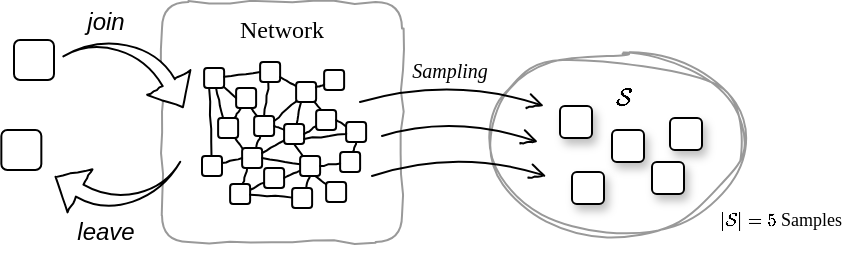<mxfile version="20.8.10" type="device" pages="3"><diagram id="nRcxZV974qAgZ8XKRPTw" name="ページ2"><mxGraphModel dx="1112" dy="861" grid="1" gridSize="10" guides="1" tooltips="1" connect="1" arrows="1" fold="1" page="1" pageScale="1" pageWidth="827" pageHeight="1169" math="1" shadow="0"><root><mxCell id="0"/><mxCell id="1" parent="0"/><mxCell id="aF_JYCTLhwW_OHFERZ2Z-2" value="Network" style="rounded=1;whiteSpace=wrap;html=1;shadow=0;labelBackgroundColor=default;comic=1;strokeColor=#999999;strokeWidth=1;fontFamily=Comic Sans MS;fontSize=12;fontColor=#000000;fillColor=#FFFFFF;verticalAlign=top;arcSize=11;" vertex="1" parent="1"><mxGeometry x="260" y="120" width="120" height="120" as="geometry"/></mxCell><mxCell id="aF_JYCTLhwW_OHFERZ2Z-8" value="" style="whiteSpace=wrap;html=1;aspect=fixed;rounded=1;shadow=0;labelBackgroundColor=default;comic=0;strokeColor=#000000;strokeWidth=1;fontFamily=Helvetica;fontSize=14;fontColor=#999999;fillColor=#FFFFFF;" vertex="1" parent="1"><mxGeometry x="186" y="139" width="20" height="20" as="geometry"/></mxCell><mxCell id="aF_JYCTLhwW_OHFERZ2Z-9" value="" style="whiteSpace=wrap;html=1;aspect=fixed;rounded=1;shadow=0;labelBackgroundColor=default;comic=0;strokeColor=#000000;strokeWidth=1;fontFamily=Helvetica;fontSize=14;fontColor=#999999;fillColor=#FFFFFF;" vertex="1" parent="1"><mxGeometry x="179.67" y="184" width="20" height="20" as="geometry"/></mxCell><mxCell id="aF_JYCTLhwW_OHFERZ2Z-20" value="" style="html=1;shadow=0;dashed=0;align=center;verticalAlign=middle;shape=mxgraph.arrows2.jumpInArrow;dy=3.51;dx=14.11;arrowHead=24.79;rounded=1;labelBackgroundColor=default;comic=1;strokeColor=#000000;strokeWidth=1;fontFamily=Helvetica;fontSize=12;fontColor=#000000;fillColor=#FFFFFF;rotation=60;" vertex="1" parent="1"><mxGeometry x="220" y="131" width="51.87" height="51.53" as="geometry"/></mxCell><mxCell id="aF_JYCTLhwW_OHFERZ2Z-21" value="" style="html=1;shadow=0;dashed=0;align=center;verticalAlign=middle;shape=mxgraph.arrows2.jumpInArrow;dy=3.51;dx=14.11;arrowHead=24.79;rounded=1;labelBackgroundColor=default;comic=1;strokeColor=#000000;strokeWidth=1;fontFamily=Helvetica;fontSize=12;fontColor=#000000;fillColor=#FFFFFF;rotation=-150;" vertex="1" parent="1"><mxGeometry x="209.67" y="184" width="50.33" height="50" as="geometry"/></mxCell><mxCell id="aF_JYCTLhwW_OHFERZ2Z-22" value="join" style="text;html=1;strokeColor=none;fillColor=none;align=center;verticalAlign=middle;whiteSpace=wrap;rounded=0;fontSize=12;fontFamily=Helvetica;fontColor=#000000;fontStyle=2" vertex="1" parent="1"><mxGeometry x="212" y="120" width="40" height="20" as="geometry"/></mxCell><mxCell id="aF_JYCTLhwW_OHFERZ2Z-23" value="leave" style="text;html=1;strokeColor=none;fillColor=none;align=center;verticalAlign=middle;whiteSpace=wrap;rounded=0;fontSize=12;fontFamily=Helvetica;fontColor=#000000;fontStyle=2" vertex="1" parent="1"><mxGeometry x="211.67" y="225" width="40" height="20" as="geometry"/></mxCell><mxCell id="L-DhFeCHpIZlrX7JTISV-2" value="" style="ellipse;whiteSpace=wrap;html=1;rounded=1;shadow=0;labelBackgroundColor=default;comic=1;strokeColor=#999999;strokeWidth=1;fontFamily=Comic Sans MS;fontSize=12;fontColor=#000000;fillColor=#FFFFFF;sketch=1;curveFitting=1;jiggle=2;" vertex="1" parent="1"><mxGeometry x="422" y="145" width="130" height="90" as="geometry"/></mxCell><mxCell id="L-DhFeCHpIZlrX7JTISV-3" value="" style="whiteSpace=wrap;html=1;aspect=fixed;rounded=1;shadow=1;labelBackgroundColor=default;comic=0;strokeColor=#000000;strokeWidth=1;fontFamily=Helvetica;fontSize=14;fontColor=#999999;fillColor=#FFFFFF;" vertex="1" parent="1"><mxGeometry x="459" y="172" width="16" height="16" as="geometry"/></mxCell><mxCell id="L-DhFeCHpIZlrX7JTISV-9" value="\(|\mathcal{S}|=5\) Samples" style="text;html=1;strokeColor=none;fillColor=none;align=center;verticalAlign=middle;whiteSpace=wrap;rounded=0;fontSize=9;fontFamily=Comic Sans MS;fontColor=#000000;" vertex="1" parent="1"><mxGeometry x="530" y="219" width="79" height="19" as="geometry"/></mxCell><mxCell id="L-DhFeCHpIZlrX7JTISV-60" value="" style="group" vertex="1" connectable="0" parent="1"><mxGeometry x="280" y="150" width="82.06" height="73" as="geometry"/></mxCell><mxCell id="L-DhFeCHpIZlrX7JTISV-10" value="" style="whiteSpace=wrap;html=1;aspect=fixed;rounded=1;shadow=0;labelBackgroundColor=default;comic=0;strokeColor=#000000;strokeWidth=1;fontFamily=Helvetica;fontSize=14;fontColor=#999999;fillColor=#FFFFFF;" vertex="1" parent="L-DhFeCHpIZlrX7JTISV-60"><mxGeometry x="1.06" y="3" width="10" height="10" as="geometry"/></mxCell><mxCell id="L-DhFeCHpIZlrX7JTISV-11" value="" style="whiteSpace=wrap;html=1;aspect=fixed;rounded=1;shadow=0;labelBackgroundColor=default;comic=0;strokeColor=#000000;strokeWidth=1;fontFamily=Helvetica;fontSize=14;fontColor=#999999;fillColor=#FFFFFF;" vertex="1" parent="L-DhFeCHpIZlrX7JTISV-60"><mxGeometry x="26.06" y="27" width="10" height="10" as="geometry"/></mxCell><mxCell id="L-DhFeCHpIZlrX7JTISV-31" style="edgeStyle=none;rounded=1;comic=1;sketch=0;jumpStyle=gap;orthogonalLoop=1;jettySize=auto;html=1;entryX=0.5;entryY=0;entryDx=0;entryDy=0;strokeColor=#000000;fontFamily=Comic Sans MS;fontSize=10;fontColor=#000000;startArrow=none;startFill=0;endArrow=none;endFill=0;" edge="1" parent="L-DhFeCHpIZlrX7JTISV-60" source="L-DhFeCHpIZlrX7JTISV-12" target="L-DhFeCHpIZlrX7JTISV-11"><mxGeometry relative="1" as="geometry"/></mxCell><mxCell id="L-DhFeCHpIZlrX7JTISV-12" value="" style="whiteSpace=wrap;html=1;aspect=fixed;rounded=1;shadow=0;labelBackgroundColor=default;comic=0;strokeColor=#000000;strokeWidth=1;fontFamily=Helvetica;fontSize=14;fontColor=#999999;fillColor=#FFFFFF;" vertex="1" parent="L-DhFeCHpIZlrX7JTISV-60"><mxGeometry x="29.06" width="10" height="10" as="geometry"/></mxCell><mxCell id="L-DhFeCHpIZlrX7JTISV-30" style="edgeStyle=none;rounded=1;comic=1;sketch=0;jumpStyle=gap;orthogonalLoop=1;jettySize=auto;html=1;entryX=0;entryY=0.5;entryDx=0;entryDy=0;strokeColor=#000000;fontFamily=Comic Sans MS;fontSize=10;fontColor=#000000;startArrow=none;startFill=0;endArrow=none;endFill=0;" edge="1" parent="L-DhFeCHpIZlrX7JTISV-60" source="L-DhFeCHpIZlrX7JTISV-10" target="L-DhFeCHpIZlrX7JTISV-12"><mxGeometry relative="1" as="geometry"/></mxCell><mxCell id="L-DhFeCHpIZlrX7JTISV-13" value="" style="whiteSpace=wrap;html=1;aspect=fixed;rounded=1;shadow=0;labelBackgroundColor=default;comic=0;strokeColor=#000000;strokeWidth=1;fontFamily=Helvetica;fontSize=14;fontColor=#999999;fillColor=#FFFFFF;" vertex="1" parent="L-DhFeCHpIZlrX7JTISV-60"><mxGeometry x="8.06" y="28" width="10" height="10" as="geometry"/></mxCell><mxCell id="L-DhFeCHpIZlrX7JTISV-32" style="edgeStyle=none;rounded=1;comic=1;sketch=0;jumpStyle=gap;orthogonalLoop=1;jettySize=auto;html=1;entryX=0.25;entryY=0;entryDx=0;entryDy=0;strokeColor=#000000;fontFamily=Comic Sans MS;fontSize=10;fontColor=#000000;startArrow=none;startFill=0;endArrow=none;endFill=0;" edge="1" parent="L-DhFeCHpIZlrX7JTISV-60" source="L-DhFeCHpIZlrX7JTISV-10" target="L-DhFeCHpIZlrX7JTISV-13"><mxGeometry relative="1" as="geometry"/></mxCell><mxCell id="L-DhFeCHpIZlrX7JTISV-14" value="" style="whiteSpace=wrap;html=1;aspect=fixed;rounded=1;shadow=0;labelBackgroundColor=default;comic=0;strokeColor=#000000;strokeWidth=1;fontFamily=Helvetica;fontSize=14;fontColor=#999999;fillColor=#FFFFFF;" vertex="1" parent="L-DhFeCHpIZlrX7JTISV-60"><mxGeometry x="69.06" y="45" width="10" height="10" as="geometry"/></mxCell><mxCell id="L-DhFeCHpIZlrX7JTISV-15" value="" style="whiteSpace=wrap;html=1;aspect=fixed;rounded=1;shadow=0;labelBackgroundColor=default;comic=0;strokeColor=#000000;strokeWidth=1;fontFamily=Helvetica;fontSize=14;fontColor=#999999;fillColor=#FFFFFF;" vertex="1" parent="L-DhFeCHpIZlrX7JTISV-60"><mxGeometry x="57.06" y="24" width="10" height="10" as="geometry"/></mxCell><mxCell id="L-DhFeCHpIZlrX7JTISV-16" value="" style="whiteSpace=wrap;html=1;aspect=fixed;rounded=1;shadow=0;labelBackgroundColor=default;comic=0;strokeColor=#000000;strokeWidth=1;fontFamily=Helvetica;fontSize=14;fontColor=#999999;fillColor=#FFFFFF;" vertex="1" parent="L-DhFeCHpIZlrX7JTISV-60"><mxGeometry x="31.06" y="53" width="10" height="10" as="geometry"/></mxCell><mxCell id="L-DhFeCHpIZlrX7JTISV-44" style="edgeStyle=none;rounded=1;comic=1;sketch=0;jumpStyle=gap;orthogonalLoop=1;jettySize=auto;html=1;strokeColor=#000000;fontFamily=Comic Sans MS;fontSize=10;fontColor=#000000;startArrow=none;startFill=0;endArrow=none;endFill=0;" edge="1" parent="L-DhFeCHpIZlrX7JTISV-60" source="L-DhFeCHpIZlrX7JTISV-17" target="L-DhFeCHpIZlrX7JTISV-11"><mxGeometry relative="1" as="geometry"/></mxCell><mxCell id="L-DhFeCHpIZlrX7JTISV-17" value="" style="whiteSpace=wrap;html=1;aspect=fixed;rounded=1;shadow=0;labelBackgroundColor=default;comic=0;strokeColor=#000000;strokeWidth=1;fontFamily=Helvetica;fontSize=14;fontColor=#999999;fillColor=#FFFFFF;" vertex="1" parent="L-DhFeCHpIZlrX7JTISV-60"><mxGeometry x="20.06" y="43" width="10" height="10" as="geometry"/></mxCell><mxCell id="L-DhFeCHpIZlrX7JTISV-45" style="edgeStyle=none;rounded=1;comic=1;sketch=0;jumpStyle=gap;orthogonalLoop=1;jettySize=auto;html=1;entryX=0;entryY=0;entryDx=0;entryDy=0;strokeColor=#000000;fontFamily=Comic Sans MS;fontSize=10;fontColor=#000000;startArrow=none;startFill=0;endArrow=none;endFill=0;" edge="1" parent="L-DhFeCHpIZlrX7JTISV-60" source="L-DhFeCHpIZlrX7JTISV-13" target="L-DhFeCHpIZlrX7JTISV-17"><mxGeometry relative="1" as="geometry"/></mxCell><mxCell id="L-DhFeCHpIZlrX7JTISV-34" style="edgeStyle=none;rounded=1;comic=1;sketch=0;jumpStyle=gap;orthogonalLoop=1;jettySize=auto;html=1;entryX=0;entryY=0.5;entryDx=0;entryDy=0;strokeColor=#000000;fontFamily=Comic Sans MS;fontSize=10;fontColor=#000000;startArrow=none;startFill=0;endArrow=none;endFill=0;" edge="1" parent="L-DhFeCHpIZlrX7JTISV-60" source="L-DhFeCHpIZlrX7JTISV-18" target="L-DhFeCHpIZlrX7JTISV-17"><mxGeometry relative="1" as="geometry"/></mxCell><mxCell id="L-DhFeCHpIZlrX7JTISV-35" style="edgeStyle=none;rounded=1;comic=1;sketch=0;jumpStyle=gap;orthogonalLoop=1;jettySize=auto;html=1;entryX=0.25;entryY=1;entryDx=0;entryDy=0;strokeColor=#000000;fontFamily=Comic Sans MS;fontSize=10;fontColor=#000000;startArrow=none;startFill=0;endArrow=none;endFill=0;" edge="1" parent="L-DhFeCHpIZlrX7JTISV-60" source="L-DhFeCHpIZlrX7JTISV-18" target="L-DhFeCHpIZlrX7JTISV-10"><mxGeometry relative="1" as="geometry"/></mxCell><mxCell id="L-DhFeCHpIZlrX7JTISV-18" value="" style="whiteSpace=wrap;html=1;aspect=fixed;rounded=1;shadow=0;labelBackgroundColor=default;comic=0;strokeColor=#000000;strokeWidth=1;fontFamily=Helvetica;fontSize=14;fontColor=#999999;fillColor=#FFFFFF;" vertex="1" parent="L-DhFeCHpIZlrX7JTISV-60"><mxGeometry y="47" width="10" height="10" as="geometry"/></mxCell><mxCell id="L-DhFeCHpIZlrX7JTISV-53" style="edgeStyle=none;rounded=1;comic=1;sketch=0;jumpStyle=gap;orthogonalLoop=1;jettySize=auto;html=1;entryX=1;entryY=0.5;entryDx=0;entryDy=0;strokeColor=#000000;fontFamily=Comic Sans MS;fontSize=10;fontColor=#000000;startArrow=none;startFill=0;endArrow=none;endFill=0;" edge="1" parent="L-DhFeCHpIZlrX7JTISV-60" source="L-DhFeCHpIZlrX7JTISV-19" target="L-DhFeCHpIZlrX7JTISV-15"><mxGeometry relative="1" as="geometry"/></mxCell><mxCell id="L-DhFeCHpIZlrX7JTISV-19" value="" style="whiteSpace=wrap;html=1;aspect=fixed;rounded=1;shadow=0;labelBackgroundColor=default;comic=0;strokeColor=#000000;strokeWidth=1;fontFamily=Helvetica;fontSize=14;fontColor=#999999;fillColor=#FFFFFF;" vertex="1" parent="L-DhFeCHpIZlrX7JTISV-60"><mxGeometry x="72.06" y="30" width="10" height="10" as="geometry"/></mxCell><mxCell id="L-DhFeCHpIZlrX7JTISV-55" style="edgeStyle=none;rounded=1;comic=1;sketch=0;jumpStyle=gap;orthogonalLoop=1;jettySize=auto;html=1;entryX=0.5;entryY=1;entryDx=0;entryDy=0;strokeColor=#000000;fontFamily=Comic Sans MS;fontSize=10;fontColor=#000000;startArrow=none;startFill=0;endArrow=none;endFill=0;" edge="1" parent="L-DhFeCHpIZlrX7JTISV-60" source="L-DhFeCHpIZlrX7JTISV-14" target="L-DhFeCHpIZlrX7JTISV-19"><mxGeometry relative="1" as="geometry"/></mxCell><mxCell id="L-DhFeCHpIZlrX7JTISV-48" style="edgeStyle=none;rounded=1;comic=1;sketch=0;jumpStyle=gap;orthogonalLoop=1;jettySize=auto;html=1;entryX=1;entryY=0.25;entryDx=0;entryDy=0;strokeColor=#000000;fontFamily=Comic Sans MS;fontSize=10;fontColor=#000000;startArrow=none;startFill=0;endArrow=none;endFill=0;" edge="1" parent="L-DhFeCHpIZlrX7JTISV-60" source="L-DhFeCHpIZlrX7JTISV-20" target="L-DhFeCHpIZlrX7JTISV-11"><mxGeometry relative="1" as="geometry"/></mxCell><mxCell id="L-DhFeCHpIZlrX7JTISV-50" style="edgeStyle=none;rounded=1;comic=1;sketch=0;jumpStyle=gap;orthogonalLoop=1;jettySize=auto;html=1;entryX=0.25;entryY=0;entryDx=0;entryDy=0;strokeColor=#000000;fontFamily=Comic Sans MS;fontSize=10;fontColor=#000000;startArrow=none;startFill=0;endArrow=none;endFill=0;" edge="1" parent="L-DhFeCHpIZlrX7JTISV-60" source="L-DhFeCHpIZlrX7JTISV-20" target="L-DhFeCHpIZlrX7JTISV-15"><mxGeometry relative="1" as="geometry"/></mxCell><mxCell id="BXq0zuv-sWqyyo40F6Qj-2" style="rounded=0;comic=1;sketch=0;jumpStyle=gap;orthogonalLoop=1;jettySize=auto;html=1;entryX=1;entryY=0.75;entryDx=0;entryDy=0;strokeColor=#000000;strokeWidth=1;fontFamily=Comic Sans MS;fontSize=12;fontColor=#000000;startArrow=none;startFill=0;endArrow=none;endFill=0;" edge="1" parent="L-DhFeCHpIZlrX7JTISV-60" source="L-DhFeCHpIZlrX7JTISV-20" target="L-DhFeCHpIZlrX7JTISV-12"><mxGeometry relative="1" as="geometry"/></mxCell><mxCell id="L-DhFeCHpIZlrX7JTISV-20" value="" style="whiteSpace=wrap;html=1;aspect=fixed;rounded=1;shadow=0;labelBackgroundColor=default;comic=0;strokeColor=#000000;strokeWidth=1;fontFamily=Helvetica;fontSize=14;fontColor=#999999;fillColor=#FFFFFF;" vertex="1" parent="L-DhFeCHpIZlrX7JTISV-60"><mxGeometry x="47.06" y="10" width="10" height="10" as="geometry"/></mxCell><mxCell id="L-DhFeCHpIZlrX7JTISV-46" style="edgeStyle=none;rounded=1;comic=1;sketch=0;jumpStyle=gap;orthogonalLoop=1;jettySize=auto;html=1;entryX=1;entryY=0.25;entryDx=0;entryDy=0;strokeColor=#000000;fontFamily=Comic Sans MS;fontSize=10;fontColor=#000000;startArrow=none;startFill=0;endArrow=none;endFill=0;" edge="1" parent="L-DhFeCHpIZlrX7JTISV-60" source="L-DhFeCHpIZlrX7JTISV-21" target="L-DhFeCHpIZlrX7JTISV-17"><mxGeometry relative="1" as="geometry"/></mxCell><mxCell id="L-DhFeCHpIZlrX7JTISV-47" style="edgeStyle=none;rounded=1;comic=1;sketch=0;jumpStyle=gap;orthogonalLoop=1;jettySize=auto;html=1;entryX=1;entryY=0.5;entryDx=0;entryDy=0;strokeColor=#000000;fontFamily=Comic Sans MS;fontSize=10;fontColor=#000000;startArrow=none;startFill=0;endArrow=none;endFill=0;" edge="1" parent="L-DhFeCHpIZlrX7JTISV-60" source="L-DhFeCHpIZlrX7JTISV-21" target="L-DhFeCHpIZlrX7JTISV-11"><mxGeometry relative="1" as="geometry"/></mxCell><mxCell id="L-DhFeCHpIZlrX7JTISV-52" style="edgeStyle=none;rounded=1;comic=1;sketch=0;jumpStyle=gap;orthogonalLoop=1;jettySize=auto;html=1;entryX=0.25;entryY=1;entryDx=0;entryDy=0;strokeColor=#000000;fontFamily=Comic Sans MS;fontSize=10;fontColor=#000000;startArrow=none;startFill=0;endArrow=none;endFill=0;" edge="1" parent="L-DhFeCHpIZlrX7JTISV-60" source="L-DhFeCHpIZlrX7JTISV-21" target="L-DhFeCHpIZlrX7JTISV-20"><mxGeometry relative="1" as="geometry"/></mxCell><mxCell id="L-DhFeCHpIZlrX7JTISV-21" value="" style="whiteSpace=wrap;html=1;aspect=fixed;rounded=1;shadow=0;labelBackgroundColor=default;comic=0;strokeColor=#000000;strokeWidth=1;fontFamily=Helvetica;fontSize=14;fontColor=#999999;fillColor=#FFFFFF;" vertex="1" parent="L-DhFeCHpIZlrX7JTISV-60"><mxGeometry x="41.06" y="31" width="10" height="10" as="geometry"/></mxCell><mxCell id="L-DhFeCHpIZlrX7JTISV-51" style="edgeStyle=none;rounded=1;comic=1;sketch=0;jumpStyle=gap;orthogonalLoop=1;jettySize=auto;html=1;entryX=1;entryY=0.5;entryDx=0;entryDy=0;strokeColor=#000000;fontFamily=Comic Sans MS;fontSize=10;fontColor=#000000;startArrow=none;startFill=0;endArrow=none;endFill=0;" edge="1" parent="L-DhFeCHpIZlrX7JTISV-60" source="L-DhFeCHpIZlrX7JTISV-15" target="L-DhFeCHpIZlrX7JTISV-21"><mxGeometry relative="1" as="geometry"/></mxCell><mxCell id="L-DhFeCHpIZlrX7JTISV-54" style="edgeStyle=none;rounded=1;comic=1;sketch=0;jumpStyle=gap;orthogonalLoop=1;jettySize=auto;html=1;entryX=1;entryY=0.75;entryDx=0;entryDy=0;strokeColor=#000000;fontFamily=Comic Sans MS;fontSize=10;fontColor=#000000;startArrow=none;startFill=0;endArrow=none;endFill=0;" edge="1" parent="L-DhFeCHpIZlrX7JTISV-60" source="L-DhFeCHpIZlrX7JTISV-19" target="L-DhFeCHpIZlrX7JTISV-21"><mxGeometry relative="1" as="geometry"/></mxCell><mxCell id="L-DhFeCHpIZlrX7JTISV-22" value="" style="whiteSpace=wrap;html=1;aspect=fixed;rounded=1;shadow=0;labelBackgroundColor=default;comic=0;strokeColor=#000000;strokeWidth=1;fontFamily=Helvetica;fontSize=14;fontColor=#999999;fillColor=#FFFFFF;" vertex="1" parent="L-DhFeCHpIZlrX7JTISV-60"><mxGeometry x="17.06" y="13" width="10" height="10" as="geometry"/></mxCell><mxCell id="L-DhFeCHpIZlrX7JTISV-33" style="edgeStyle=none;rounded=1;comic=1;sketch=0;jumpStyle=gap;orthogonalLoop=1;jettySize=auto;html=1;entryX=0;entryY=0.5;entryDx=0;entryDy=0;strokeColor=#000000;fontFamily=Comic Sans MS;fontSize=10;fontColor=#000000;startArrow=none;startFill=0;endArrow=none;endFill=0;" edge="1" parent="L-DhFeCHpIZlrX7JTISV-60" source="L-DhFeCHpIZlrX7JTISV-10" target="L-DhFeCHpIZlrX7JTISV-22"><mxGeometry relative="1" as="geometry"/></mxCell><mxCell id="L-DhFeCHpIZlrX7JTISV-43" style="edgeStyle=none;rounded=1;comic=1;sketch=0;jumpStyle=gap;orthogonalLoop=1;jettySize=auto;html=1;entryX=0.75;entryY=1;entryDx=0;entryDy=0;strokeColor=#000000;fontFamily=Comic Sans MS;fontSize=10;fontColor=#000000;startArrow=none;startFill=0;endArrow=none;endFill=0;" edge="1" parent="L-DhFeCHpIZlrX7JTISV-60" source="L-DhFeCHpIZlrX7JTISV-11" target="L-DhFeCHpIZlrX7JTISV-22"><mxGeometry relative="1" as="geometry"/></mxCell><mxCell id="L-DhFeCHpIZlrX7JTISV-42" style="edgeStyle=none;rounded=1;comic=1;sketch=0;jumpStyle=gap;orthogonalLoop=1;jettySize=auto;html=1;entryX=0.25;entryY=1;entryDx=0;entryDy=0;strokeColor=#000000;fontFamily=Comic Sans MS;fontSize=10;fontColor=#000000;startArrow=none;startFill=0;endArrow=none;endFill=0;" edge="1" parent="L-DhFeCHpIZlrX7JTISV-60" source="L-DhFeCHpIZlrX7JTISV-13" target="L-DhFeCHpIZlrX7JTISV-22"><mxGeometry relative="1" as="geometry"/></mxCell><mxCell id="L-DhFeCHpIZlrX7JTISV-40" style="edgeStyle=none;rounded=1;comic=1;sketch=0;jumpStyle=gap;orthogonalLoop=1;jettySize=auto;html=1;entryX=1;entryY=0.5;entryDx=0;entryDy=0;strokeColor=#000000;fontFamily=Comic Sans MS;fontSize=10;fontColor=#000000;startArrow=none;startFill=0;endArrow=none;endFill=0;" edge="1" parent="L-DhFeCHpIZlrX7JTISV-60" source="L-DhFeCHpIZlrX7JTISV-23" target="L-DhFeCHpIZlrX7JTISV-16"><mxGeometry relative="1" as="geometry"/></mxCell><mxCell id="L-DhFeCHpIZlrX7JTISV-41" style="edgeStyle=none;rounded=1;comic=1;sketch=0;jumpStyle=gap;orthogonalLoop=1;jettySize=auto;html=1;entryX=1;entryY=0.5;entryDx=0;entryDy=0;strokeColor=#000000;fontFamily=Comic Sans MS;fontSize=10;fontColor=#000000;startArrow=none;startFill=0;endArrow=none;endFill=0;" edge="1" parent="L-DhFeCHpIZlrX7JTISV-60" source="L-DhFeCHpIZlrX7JTISV-23" target="L-DhFeCHpIZlrX7JTISV-17"><mxGeometry relative="1" as="geometry"/></mxCell><mxCell id="L-DhFeCHpIZlrX7JTISV-59" style="edgeStyle=none;rounded=1;comic=1;sketch=0;jumpStyle=gap;orthogonalLoop=1;jettySize=auto;html=1;entryX=0.5;entryY=1;entryDx=0;entryDy=0;strokeColor=#000000;fontFamily=Comic Sans MS;fontSize=10;fontColor=#000000;startArrow=none;startFill=0;endArrow=none;endFill=0;" edge="1" parent="L-DhFeCHpIZlrX7JTISV-60" source="L-DhFeCHpIZlrX7JTISV-23" target="L-DhFeCHpIZlrX7JTISV-21"><mxGeometry relative="1" as="geometry"/></mxCell><mxCell id="L-DhFeCHpIZlrX7JTISV-23" value="" style="whiteSpace=wrap;html=1;aspect=fixed;rounded=1;shadow=0;labelBackgroundColor=default;comic=0;strokeColor=#000000;strokeWidth=1;fontFamily=Helvetica;fontSize=14;fontColor=#999999;fillColor=#FFFFFF;" vertex="1" parent="L-DhFeCHpIZlrX7JTISV-60"><mxGeometry x="49.06" y="47" width="10" height="10" as="geometry"/></mxCell><mxCell id="L-DhFeCHpIZlrX7JTISV-56" style="edgeStyle=none;rounded=1;comic=1;sketch=0;jumpStyle=gap;orthogonalLoop=1;jettySize=auto;html=1;entryX=1;entryY=0.5;entryDx=0;entryDy=0;strokeColor=#000000;fontFamily=Comic Sans MS;fontSize=10;fontColor=#000000;startArrow=none;startFill=0;endArrow=none;endFill=0;" edge="1" parent="L-DhFeCHpIZlrX7JTISV-60" source="L-DhFeCHpIZlrX7JTISV-14" target="L-DhFeCHpIZlrX7JTISV-23"><mxGeometry relative="1" as="geometry"/></mxCell><mxCell id="L-DhFeCHpIZlrX7JTISV-58" style="edgeStyle=none;rounded=1;comic=1;sketch=0;jumpStyle=gap;orthogonalLoop=1;jettySize=auto;html=1;entryX=0.75;entryY=1;entryDx=0;entryDy=0;strokeColor=#000000;fontFamily=Comic Sans MS;fontSize=10;fontColor=#000000;startArrow=none;startFill=0;endArrow=none;endFill=0;" edge="1" parent="L-DhFeCHpIZlrX7JTISV-60" source="L-DhFeCHpIZlrX7JTISV-24" target="L-DhFeCHpIZlrX7JTISV-23"><mxGeometry relative="1" as="geometry"/></mxCell><mxCell id="L-DhFeCHpIZlrX7JTISV-24" value="" style="whiteSpace=wrap;html=1;aspect=fixed;rounded=1;shadow=0;labelBackgroundColor=default;comic=0;strokeColor=#000000;strokeWidth=1;fontFamily=Helvetica;fontSize=14;fontColor=#999999;fillColor=#FFFFFF;" vertex="1" parent="L-DhFeCHpIZlrX7JTISV-60"><mxGeometry x="62.06" y="60" width="10" height="10" as="geometry"/></mxCell><mxCell id="L-DhFeCHpIZlrX7JTISV-36" style="edgeStyle=none;rounded=1;comic=1;sketch=0;jumpStyle=gap;orthogonalLoop=1;jettySize=auto;html=1;entryX=0.25;entryY=1;entryDx=0;entryDy=0;strokeColor=#000000;fontFamily=Comic Sans MS;fontSize=10;fontColor=#000000;startArrow=none;startFill=0;endArrow=none;endFill=0;" edge="1" parent="L-DhFeCHpIZlrX7JTISV-60" source="L-DhFeCHpIZlrX7JTISV-25" target="L-DhFeCHpIZlrX7JTISV-17"><mxGeometry relative="1" as="geometry"/></mxCell><mxCell id="L-DhFeCHpIZlrX7JTISV-37" style="edgeStyle=none;rounded=1;comic=1;sketch=0;jumpStyle=gap;orthogonalLoop=1;jettySize=auto;html=1;strokeColor=#000000;fontFamily=Comic Sans MS;fontSize=10;fontColor=#000000;startArrow=none;startFill=0;endArrow=none;endFill=0;" edge="1" parent="L-DhFeCHpIZlrX7JTISV-60" source="L-DhFeCHpIZlrX7JTISV-25" target="L-DhFeCHpIZlrX7JTISV-16"><mxGeometry relative="1" as="geometry"/></mxCell><mxCell id="L-DhFeCHpIZlrX7JTISV-25" value="" style="whiteSpace=wrap;html=1;aspect=fixed;rounded=1;shadow=0;labelBackgroundColor=default;comic=0;strokeColor=#000000;strokeWidth=1;fontFamily=Helvetica;fontSize=14;fontColor=#999999;fillColor=#FFFFFF;" vertex="1" parent="L-DhFeCHpIZlrX7JTISV-60"><mxGeometry x="14.06" y="61" width="10" height="10" as="geometry"/></mxCell><mxCell id="L-DhFeCHpIZlrX7JTISV-27" value="" style="whiteSpace=wrap;html=1;aspect=fixed;rounded=1;shadow=0;labelBackgroundColor=default;comic=0;strokeColor=#000000;strokeWidth=1;fontFamily=Helvetica;fontSize=14;fontColor=#999999;fillColor=#FFFFFF;" vertex="1" parent="L-DhFeCHpIZlrX7JTISV-60"><mxGeometry x="61.06" y="4" width="10" height="10" as="geometry"/></mxCell><mxCell id="L-DhFeCHpIZlrX7JTISV-49" style="edgeStyle=none;rounded=1;comic=1;sketch=0;jumpStyle=gap;orthogonalLoop=1;jettySize=auto;html=1;strokeColor=#000000;fontFamily=Comic Sans MS;fontSize=10;fontColor=#000000;startArrow=none;startFill=0;endArrow=none;endFill=0;" edge="1" parent="L-DhFeCHpIZlrX7JTISV-60" source="L-DhFeCHpIZlrX7JTISV-20" target="L-DhFeCHpIZlrX7JTISV-27"><mxGeometry relative="1" as="geometry"/></mxCell><mxCell id="L-DhFeCHpIZlrX7JTISV-38" style="edgeStyle=none;rounded=1;comic=1;sketch=0;jumpStyle=gap;orthogonalLoop=1;jettySize=auto;html=1;strokeColor=#000000;fontFamily=Comic Sans MS;fontSize=10;fontColor=#000000;startArrow=none;startFill=0;endArrow=none;endFill=0;" edge="1" parent="L-DhFeCHpIZlrX7JTISV-60" source="L-DhFeCHpIZlrX7JTISV-29" target="L-DhFeCHpIZlrX7JTISV-25"><mxGeometry relative="1" as="geometry"/></mxCell><mxCell id="L-DhFeCHpIZlrX7JTISV-39" style="edgeStyle=none;rounded=1;comic=1;sketch=0;jumpStyle=gap;orthogonalLoop=1;jettySize=auto;html=1;entryX=0.5;entryY=1;entryDx=0;entryDy=0;strokeColor=#000000;fontFamily=Comic Sans MS;fontSize=10;fontColor=#000000;startArrow=none;startFill=0;endArrow=none;endFill=0;" edge="1" parent="L-DhFeCHpIZlrX7JTISV-60" source="L-DhFeCHpIZlrX7JTISV-29" target="L-DhFeCHpIZlrX7JTISV-23"><mxGeometry relative="1" as="geometry"/></mxCell><mxCell id="L-DhFeCHpIZlrX7JTISV-29" value="" style="whiteSpace=wrap;html=1;aspect=fixed;rounded=1;shadow=0;labelBackgroundColor=default;comic=0;strokeColor=#000000;strokeWidth=1;fontFamily=Helvetica;fontSize=14;fontColor=#999999;fillColor=#FFFFFF;" vertex="1" parent="L-DhFeCHpIZlrX7JTISV-60"><mxGeometry x="45.06" y="63" width="10" height="10" as="geometry"/></mxCell><mxCell id="L-DhFeCHpIZlrX7JTISV-61" value="" style="whiteSpace=wrap;html=1;aspect=fixed;rounded=1;shadow=1;labelBackgroundColor=default;comic=0;strokeColor=#000000;strokeWidth=1;fontFamily=Helvetica;fontSize=14;fontColor=#999999;fillColor=#FFFFFF;" vertex="1" parent="1"><mxGeometry x="465" y="205" width="16" height="16" as="geometry"/></mxCell><mxCell id="L-DhFeCHpIZlrX7JTISV-62" value="" style="whiteSpace=wrap;html=1;aspect=fixed;rounded=1;shadow=1;labelBackgroundColor=default;comic=0;strokeColor=#000000;strokeWidth=1;fontFamily=Helvetica;fontSize=14;fontColor=#999999;fillColor=#FFFFFF;" vertex="1" parent="1"><mxGeometry x="485" y="184" width="16" height="16" as="geometry"/></mxCell><mxCell id="L-DhFeCHpIZlrX7JTISV-63" value="" style="whiteSpace=wrap;html=1;aspect=fixed;rounded=1;shadow=1;labelBackgroundColor=default;comic=0;strokeColor=#000000;strokeWidth=1;fontFamily=Helvetica;fontSize=14;fontColor=#999999;fillColor=#FFFFFF;" vertex="1" parent="1"><mxGeometry x="514" y="178" width="16" height="16" as="geometry"/></mxCell><mxCell id="L-DhFeCHpIZlrX7JTISV-64" value="" style="whiteSpace=wrap;html=1;aspect=fixed;rounded=1;shadow=1;labelBackgroundColor=default;comic=0;strokeColor=#000000;strokeWidth=1;fontFamily=Helvetica;fontSize=14;fontColor=#999999;fillColor=#FFFFFF;" vertex="1" parent="1"><mxGeometry x="505" y="200" width="16" height="16" as="geometry"/></mxCell><mxCell id="L-DhFeCHpIZlrX7JTISV-68" value="" style="endArrow=open;html=1;comic=1;sketch=0;strokeColor=#000000;fontFamily=Comic Sans MS;fontSize=9;fontColor=#000000;jumpStyle=gap;endFill=0;curved=1;" edge="1" parent="1"><mxGeometry width="50" height="50" relative="1" as="geometry"><mxPoint x="359" y="170" as="sourcePoint"/><mxPoint x="451" y="172" as="targetPoint"/><Array as="points"><mxPoint x="405" y="157"/></Array></mxGeometry></mxCell><mxCell id="L-DhFeCHpIZlrX7JTISV-69" value="" style="endArrow=open;html=1;comic=1;sketch=0;strokeColor=#000000;fontFamily=Comic Sans MS;fontSize=9;fontColor=#000000;jumpStyle=gap;endFill=0;curved=1;" edge="1" parent="1"><mxGeometry width="50" height="50" relative="1" as="geometry"><mxPoint x="370" y="187" as="sourcePoint"/><mxPoint x="448" y="190" as="targetPoint"/><Array as="points"><mxPoint x="406" y="176"/></Array></mxGeometry></mxCell><mxCell id="L-DhFeCHpIZlrX7JTISV-70" value="" style="endArrow=open;html=1;comic=1;sketch=0;strokeColor=#000000;fontFamily=Comic Sans MS;fontSize=9;fontColor=#000000;jumpStyle=gap;endFill=0;curved=1;" edge="1" parent="1"><mxGeometry width="50" height="50" relative="1" as="geometry"><mxPoint x="365" y="207" as="sourcePoint"/><mxPoint x="452" y="207" as="targetPoint"/><Array as="points"><mxPoint x="407" y="193"/></Array></mxGeometry></mxCell><mxCell id="L-DhFeCHpIZlrX7JTISV-73" value="Sampling" style="text;html=1;strokeColor=none;fillColor=none;align=center;verticalAlign=middle;whiteSpace=wrap;rounded=0;fontSize=10;fontFamily=Comic Sans MS;fontColor=#000000;fontStyle=2" vertex="1" parent="1"><mxGeometry x="374" y="144" width="60" height="20" as="geometry"/></mxCell><mxCell id="BXq0zuv-sWqyyo40F6Qj-1" value="\(\mathcal{S}\)" style="text;html=1;strokeColor=none;fillColor=none;align=center;verticalAlign=middle;whiteSpace=wrap;rounded=0;fontSize=12;fontFamily=Comic Sans MS;fontColor=#000000;" vertex="1" parent="1"><mxGeometry x="476" y="152" width="30" height="30" as="geometry"/></mxCell></root></mxGraphModel></diagram><diagram name="ページ1" id="rmMOqcXoDUQKqSPfVC4c"><mxGraphModel dx="1112" dy="861" grid="1" gridSize="10" guides="1" tooltips="1" connect="1" arrows="1" fold="1" page="1" pageScale="1" pageWidth="827" pageHeight="1169" math="1" shadow="0"><root><mxCell id="0"/><mxCell id="1" parent="0"/><mxCell id="AR9TWcNXkSAjpwjE1H2T-4" value="Network" style="rounded=1;whiteSpace=wrap;html=1;shadow=0;comic=0;strokeWidth=1;fontFamily=Helvetica;fontSize=14;fillColor=#FFFFFF;arcSize=16;verticalAlign=top;fontColor=#999999;strokeColor=#999999;" vertex="1" parent="1"><mxGeometry x="720" y="120" width="107" height="270" as="geometry"/></mxCell><mxCell id="IJICz1PVE53q5LTdXNBr-5" value="\({\rm Sampling}\)" style="rounded=1;whiteSpace=wrap;html=1;arcSize=4;comic=1;shadow=1;verticalAlign=top;fontStyle=0;fontSize=14;" vertex="1" parent="1"><mxGeometry x="14" y="400" width="390" height="400" as="geometry"/></mxCell><mxCell id="IJICz1PVE53q5LTdXNBr-6" value="\(\mathcal{V}{\rm :List\langle ID\rangle}[m]\)&lt;br style=&quot;font-size: 13px;&quot;&gt;\(\mathcal{S}{\rm :List\langle Sampler\rangle}[n]\)&lt;br style=&quot;font-size: 13px;&quot;&gt;&lt;br&gt;\({\bf function}\ {\rm init}(\mathcal{V}_0{\rm :List\langle ID\rangle[..]})\)&lt;br style=&quot;font-size: 13px;&quot;&gt;&amp;nbsp; &amp;nbsp; \(\mathcal{V} := \mathcal{V}_0\)&lt;br style=&quot;font-size: 13px;&quot;&gt;&amp;nbsp; &amp;nbsp; \({\bf for} \ s \in \mathcal{S} \ {\bf do}\)&lt;br style=&quot;font-size: 13px;&quot;&gt;&amp;nbsp; &amp;nbsp; &amp;nbsp; &amp;nbsp; \(s{\rm .init}()\)&lt;br style=&quot;font-size: 13px;&quot;&gt;&amp;nbsp; &amp;nbsp; \({\rm update}(\mathcal{V}_0)\)&lt;br style=&quot;font-size: 13px;&quot;&gt;&lt;br style=&quot;font-size: 13px;&quot;&gt;\({\bf function}\ {\rm update}(\mathcal{V}'{\rm :List\langle ID\rangle[..]}&lt;br style=&quot;font-size: 13px;&quot;&gt;)\)&lt;br style=&quot;font-size: 13px;&quot;&gt;&amp;nbsp; &amp;nbsp; \({\bf for}\ q' \in \mathcal{V}'\ {\bf do}\)&lt;br style=&quot;font-size: 13px;&quot;&gt;&amp;nbsp; &amp;nbsp; &amp;nbsp; &amp;nbsp; \({\bf for}\ s \in \mathcal{S}\ {\bf do}\)&lt;br style=&quot;font-size: 13px;&quot;&gt;&amp;nbsp; &amp;nbsp; &amp;nbsp; &amp;nbsp; &amp;nbsp; &amp;nbsp; \(s{\rm .next}(q')\)&lt;br style=&quot;font-size: 13px;&quot;&gt;&lt;br style=&quot;font-size: 13px;&quot;&gt;\({\bf function}\ {\rm rand}\langle T\rangle(\mathcal{E}{\rm :List\langle T\rangle[..]},n{\rm :int})\to{\rm List\langle T\rangle[..]}\)&lt;br style=&quot;font-size: 13px;&quot;&gt;&amp;nbsp; &amp;nbsp; \({\bf return}\) up to \(n\) randomly selected elements from \(\mathcal{E}\)&lt;br style=&quot;font-size: 13px;&quot;&gt;&lt;br style=&quot;font-size: 13px;&quot;&gt;\({\bf periodically\ do}\)&lt;br style=&quot;font-size: 13px;&quot;&gt;&amp;nbsp; &amp;nbsp; \({\bf for}\ s \in \mathcal{S}\ {\bf do}\)&lt;br style=&quot;font-size: 13px;&quot;&gt;&amp;nbsp; &amp;nbsp; &amp;nbsp; &amp;nbsp; \({\bf if}\ {\rm prove}(s{\rm .sample}())\) fails \({\bf then}\)&lt;br style=&quot;font-size: 13px;&quot;&gt;&amp;nbsp; &amp;nbsp; &amp;nbsp; &amp;nbsp; &amp;nbsp; &amp;nbsp; \(s{\rm .init}()\)" style="text;html=1;strokeColor=none;fillColor=none;align=left;verticalAlign=top;whiteSpace=wrap;rounded=0;fontSize=13;fontFamily=Comic Sans MS;" vertex="1" parent="1"><mxGeometry x="24" y="422" width="380" height="348" as="geometry"/></mxCell><mxCell id="IJICz1PVE53q5LTdXNBr-7" value="\({\rm Gossipping}\)" style="rounded=1;whiteSpace=wrap;html=1;arcSize=4;comic=1;shadow=1;verticalAlign=top;fontStyle=0;fontSize=14;" vertex="1" parent="1"><mxGeometry x="411" y="401" width="416" height="399" as="geometry"/></mxCell><mxCell id="IJICz1PVE53q5LTdXNBr-8" value="\({\bf loop}\)&lt;br style=&quot;font-size: 13px;&quot;&gt;&amp;nbsp; &amp;nbsp; \(\mathcal{V}_{\rm push} := \emptyset\)&lt;br style=&quot;font-size: 13px;&quot;&gt;&amp;nbsp; &amp;nbsp; \(\mathcal{V}_{\rm pull} := \emptyset\)&lt;br style=&quot;font-size: 13px;&quot;&gt;&amp;nbsp; &amp;nbsp; \({\bf for}\ i \in [0,\alpha m)\ {\bf do}\)&lt;br style=&quot;font-size: 13px;&quot;&gt;&amp;nbsp; &amp;nbsp; &amp;nbsp; &amp;nbsp; \({\rm send\_lim}({\rm rand}(\mathcal{V}, 1)[0], {\tt push\_request})\)&lt;br style=&quot;font-size: 13px;&quot;&gt;&amp;nbsp; &amp;nbsp; \({\bf for}\ i \in [0, \beta m)\ {\bf do}\)&lt;br style=&quot;font-size: 13px;&quot;&gt;&amp;nbsp; &amp;nbsp; &amp;nbsp; &amp;nbsp; \({\rm send}({\rm rand}(\mathcal{V},1)[0], {\tt pull\_request})\)&lt;br style=&quot;font-size: 13px;&quot;&gt;&amp;nbsp; &amp;nbsp; \({\bf wait}(1{\rm sec})\)&lt;br style=&quot;font-size: 13px;&quot;&gt;&amp;nbsp; &amp;nbsp; \({\bf for}\ q \in\) received \({\tt push\_request}\)s \({\bf do}\)&lt;br style=&quot;border-color: var(--border-color); font-size: 13px;&quot;&gt;&amp;nbsp; &amp;nbsp; &amp;nbsp; &amp;nbsp; \(\mathcal{V}_{\rm push} := \mathcal{V}_{\rm push} \cup \{q\}\)&lt;br style=&quot;font-size: 13px;&quot;&gt;&amp;nbsp; &amp;nbsp; \({\bf for}\ q \in\) received \({\tt pull\_request}\)s \({\bf do}\)&lt;br style=&quot;border-color: var(--border-color); font-size: 13px;&quot;&gt;&amp;nbsp; &amp;nbsp; &amp;nbsp; &amp;nbsp; \({\rm send}(q, {\tt pull\_reply},\mathcal{V})\)&lt;br style=&quot;font-size: 13px;&quot;&gt;&amp;nbsp; &amp;nbsp; \({\bf for}\ \mathcal{V}' \in\) received \({\tt pull\_reply}\)s \({\bf do}\)&lt;br style=&quot;font-size: 13px;&quot;&gt;&amp;nbsp; &amp;nbsp; &amp;nbsp; &amp;nbsp; \({\bf if}\) I sent the request, and this is the first reply \({\bf then}\)&lt;br style=&quot;font-size: 13px;&quot;&gt;&amp;nbsp; &amp;nbsp; &amp;nbsp; &amp;nbsp; &amp;nbsp; &amp;nbsp; \(\mathcal{V}_{\rm pull} := \mathcal{V}_{\rm pull} \cup \mathcal{V'}\)&lt;br&gt;&amp;nbsp; &amp;nbsp; \({\bf if}\ |\mathcal{V}_{\rm push}| \le \alpha m\ \&amp;amp;\&amp;amp;\ \mathcal{V}_{\rm push} \ne \emptyset\ \&amp;amp;\&amp;amp;\ \mathcal{V}_{\rm pull} \ne \emptyset\ {\bf then}\)&lt;br&gt;&amp;nbsp; &amp;nbsp; &amp;nbsp; &amp;nbsp; \(\mathcal{S}' := \emptyset\)&lt;br&gt;&amp;nbsp; &amp;nbsp; &amp;nbsp; &amp;nbsp; \({\bf for}\ s \in {\rm rand}(\mathcal{S}, \gamma m)\ {\bf do}\)&lt;br&gt;&amp;nbsp; &amp;nbsp; &amp;nbsp; &amp;nbsp; &amp;nbsp; &amp;nbsp; \(\mathcal{S}' := \mathcal{S}' \cup \{s{\rm .sample()}\}\)&lt;br&gt;&amp;nbsp; &amp;nbsp; &amp;nbsp; &amp;nbsp; \(\mathcal{V} := {\rm rand}(\mathcal{V}_{\rm push},\alpha m) \cup {\rm rand}(\mathcal{V}_{\rm pull},\beta m) \cup \mathcal{S}'\)&lt;br&gt;&amp;nbsp; &amp;nbsp; \({\rm update}(\mathcal{V}_{\rm push} \cup \mathcal{V}_{\rm pull})\)" style="text;html=1;strokeColor=none;fillColor=none;align=left;verticalAlign=top;whiteSpace=wrap;rounded=0;fontSize=13;fontFamily=Comic Sans MS;" vertex="1" parent="1"><mxGeometry x="430" y="422" width="390" height="358" as="geometry"/></mxCell><mxCell id="IJICz1PVE53q5LTdXNBr-9" value="Node" style="rounded=0;whiteSpace=wrap;html=1;shadow=0;comic=0;fontFamily=Helvetica;fontSize=14;verticalAlign=top;" vertex="1" parent="1"><mxGeometry x="290" y="120" width="360" height="270" as="geometry"/></mxCell><mxCell id="IJICz1PVE53q5LTdXNBr-17" style="rounded=0;orthogonalLoop=1;jettySize=auto;html=1;entryX=0;entryY=0.75;entryDx=0;entryDy=0;fontFamily=Helvetica;fontSize=9;endArrow=open;endFill=0;exitX=1;exitY=0.5;exitDx=0;exitDy=0;exitPerimeter=0;jumpStyle=gap;" edge="1" parent="1" source="IJICz1PVE53q5LTdXNBr-77" target="IJICz1PVE53q5LTdXNBr-13"><mxGeometry relative="1" as="geometry"><mxPoint x="700" y="203" as="sourcePoint"/></mxGeometry></mxCell><mxCell id="IJICz1PVE53q5LTdXNBr-18" style="edgeStyle=none;rounded=0;orthogonalLoop=1;jettySize=auto;html=1;entryX=0;entryY=0.5;entryDx=0;entryDy=0;fontFamily=Helvetica;fontSize=9;endArrow=open;endFill=0;exitX=1;exitY=0.5;exitDx=0;exitDy=0;exitPerimeter=0;jumpStyle=gap;" edge="1" parent="1" source="IJICz1PVE53q5LTdXNBr-77" target="IJICz1PVE53q5LTdXNBr-14"><mxGeometry relative="1" as="geometry"><mxPoint x="700" y="203" as="sourcePoint"/></mxGeometry></mxCell><mxCell id="IJICz1PVE53q5LTdXNBr-32" style="edgeStyle=none;rounded=0;orthogonalLoop=1;jettySize=auto;html=1;entryX=0;entryY=0.5;entryDx=0;entryDy=0;fontFamily=Helvetica;fontSize=9;endArrow=open;endFill=0;exitX=1;exitY=0.5;exitDx=0;exitDy=0;exitPerimeter=0;" edge="1" parent="1" source="IJICz1PVE53q5LTdXNBr-100" target="IJICz1PVE53q5LTdXNBr-28"><mxGeometry relative="1" as="geometry"><mxPoint x="700" y="323.25" as="sourcePoint"/></mxGeometry></mxCell><mxCell id="IJICz1PVE53q5LTdXNBr-33" style="edgeStyle=none;rounded=0;orthogonalLoop=1;jettySize=auto;html=1;fontFamily=Helvetica;fontSize=9;endArrow=open;endFill=0;exitX=1;exitY=0.5;exitDx=0;exitDy=0;entryX=0;entryY=0.25;entryDx=0;entryDy=0;exitPerimeter=0;" edge="1" parent="1" source="IJICz1PVE53q5LTdXNBr-100" target="IJICz1PVE53q5LTdXNBr-29"><mxGeometry relative="1" as="geometry"><mxPoint x="700" y="323.25" as="sourcePoint"/><mxPoint x="790" y="337" as="targetPoint"/></mxGeometry></mxCell><mxCell id="IJICz1PVE53q5LTdXNBr-34" style="edgeStyle=none;rounded=0;orthogonalLoop=1;jettySize=auto;html=1;entryX=0;entryY=0.25;entryDx=0;entryDy=0;fontFamily=Helvetica;fontSize=9;endArrow=open;endFill=0;exitX=1;exitY=0.5;exitDx=0;exitDy=0;exitPerimeter=0;" edge="1" parent="1" source="IJICz1PVE53q5LTdXNBr-100" target="IJICz1PVE53q5LTdXNBr-31"><mxGeometry relative="1" as="geometry"><mxPoint x="700" y="323.25" as="sourcePoint"/></mxGeometry></mxCell><mxCell id="IJICz1PVE53q5LTdXNBr-45" style="edgeStyle=none;rounded=0;orthogonalLoop=1;jettySize=auto;html=1;entryX=1;entryY=0.5;entryDx=0;entryDy=0;fontFamily=Helvetica;fontSize=10;endArrow=open;endFill=0;exitX=1;exitY=0.5;exitDx=0;exitDy=0;exitPerimeter=0;" edge="1" parent="1" source="IJICz1PVE53q5LTdXNBr-97" target="IJICz1PVE53q5LTdXNBr-44"><mxGeometry relative="1" as="geometry"><mxPoint x="620" y="353.5" as="sourcePoint"/></mxGeometry></mxCell><mxCell id="IJICz1PVE53q5LTdXNBr-13" value="" style="rounded=0;whiteSpace=wrap;html=1;shadow=1;comic=0;fontFamily=Helvetica;fontSize=14;verticalAlign=top;" vertex="1" parent="1"><mxGeometry x="788" y="173" width="20" height="20" as="geometry"/></mxCell><mxCell id="IJICz1PVE53q5LTdXNBr-14" value="" style="rounded=0;whiteSpace=wrap;html=1;shadow=1;comic=0;fontFamily=Helvetica;fontSize=14;verticalAlign=top;" vertex="1" parent="1"><mxGeometry x="768" y="200" width="20" height="20" as="geometry"/></mxCell><mxCell id="IJICz1PVE53q5LTdXNBr-15" value="" style="rounded=0;whiteSpace=wrap;html=1;shadow=1;comic=0;fontFamily=Helvetica;fontSize=14;verticalAlign=top;" vertex="1" parent="1"><mxGeometry x="790" y="227" width="20" height="20" as="geometry"/></mxCell><mxCell id="IJICz1PVE53q5LTdXNBr-24" style="edgeStyle=none;rounded=0;orthogonalLoop=1;jettySize=auto;html=1;entryX=1;entryY=0.5;entryDx=0;entryDy=0;fontFamily=Helvetica;fontSize=9;endArrow=open;endFill=0;exitX=0;exitY=0.5;exitDx=0;exitDy=0;" edge="1" parent="1" source="IJICz1PVE53q5LTdXNBr-21" target="IJICz1PVE53q5LTdXNBr-80"><mxGeometry relative="1" as="geometry"><mxPoint x="700" y="196" as="targetPoint"/></mxGeometry></mxCell><mxCell id="IJICz1PVE53q5LTdXNBr-21" value="" style="rounded=0;whiteSpace=wrap;html=1;shadow=1;comic=0;fontFamily=Helvetica;fontSize=14;verticalAlign=top;" vertex="1" parent="1"><mxGeometry x="764" y="146" width="20" height="20" as="geometry"/></mxCell><mxCell id="IJICz1PVE53q5LTdXNBr-25" style="edgeStyle=none;rounded=0;orthogonalLoop=1;jettySize=auto;html=1;entryX=1;entryY=0.5;entryDx=0;entryDy=0;fontFamily=Helvetica;fontSize=9;endArrow=open;endFill=0;exitX=0;exitY=0.5;exitDx=0;exitDy=0;" edge="1" parent="1" source="IJICz1PVE53q5LTdXNBr-22" target="IJICz1PVE53q5LTdXNBr-80"><mxGeometry relative="1" as="geometry"><mxPoint x="700" y="179" as="targetPoint"/></mxGeometry></mxCell><mxCell id="IJICz1PVE53q5LTdXNBr-22" value="" style="rounded=0;whiteSpace=wrap;html=1;shadow=1;comic=0;fontFamily=Helvetica;fontSize=14;verticalAlign=top;" vertex="1" parent="1"><mxGeometry x="733" y="169" width="20" height="20" as="geometry"/></mxCell><mxCell id="IJICz1PVE53q5LTdXNBr-43" style="edgeStyle=none;rounded=0;orthogonalLoop=1;jettySize=auto;html=1;entryX=1;entryY=0.5;entryDx=0;entryDy=0;fontFamily=Helvetica;fontSize=10;endArrow=open;endFill=0;exitX=1;exitY=0.5;exitDx=0;exitDy=0;exitPerimeter=0;" edge="1" parent="1" source="IJICz1PVE53q5LTdXNBr-79" target="IJICz1PVE53q5LTdXNBr-42"><mxGeometry relative="1" as="geometry"><mxPoint x="620" y="175.462" as="sourcePoint"/></mxGeometry></mxCell><mxCell id="IJICz1PVE53q5LTdXNBr-35" style="edgeStyle=none;rounded=0;orthogonalLoop=1;jettySize=auto;html=1;entryX=1;entryY=0.5;entryDx=0;entryDy=0;fontFamily=Helvetica;fontSize=9;endArrow=open;endFill=0;" edge="1" parent="1" source="IJICz1PVE53q5LTdXNBr-28" target="IJICz1PVE53q5LTdXNBr-98"><mxGeometry relative="1" as="geometry"><mxPoint x="700" y="353.5" as="targetPoint"/></mxGeometry></mxCell><mxCell id="IJICz1PVE53q5LTdXNBr-28" value="" style="rounded=0;whiteSpace=wrap;html=1;shadow=1;comic=0;fontFamily=Helvetica;fontSize=14;verticalAlign=top;" vertex="1" parent="1"><mxGeometry x="768" y="300" width="20" height="20" as="geometry"/></mxCell><mxCell id="IJICz1PVE53q5LTdXNBr-36" style="edgeStyle=none;rounded=0;orthogonalLoop=1;jettySize=auto;html=1;fontFamily=Helvetica;fontSize=9;endArrow=open;endFill=0;entryX=1;entryY=0.5;entryDx=0;entryDy=0;" edge="1" parent="1" source="IJICz1PVE53q5LTdXNBr-29" target="IJICz1PVE53q5LTdXNBr-98"><mxGeometry relative="1" as="geometry"><mxPoint x="700" y="353.5" as="targetPoint"/></mxGeometry></mxCell><mxCell id="IJICz1PVE53q5LTdXNBr-29" value="" style="rounded=0;whiteSpace=wrap;html=1;shadow=1;comic=0;fontFamily=Helvetica;fontSize=14;verticalAlign=top;" vertex="1" parent="1"><mxGeometry x="792" y="331" width="20" height="20" as="geometry"/></mxCell><mxCell id="IJICz1PVE53q5LTdXNBr-37" style="edgeStyle=none;rounded=0;orthogonalLoop=1;jettySize=auto;html=1;fontFamily=Helvetica;fontSize=9;endArrow=open;endFill=0;entryX=1;entryY=0.5;entryDx=0;entryDy=0;" edge="1" parent="1" source="IJICz1PVE53q5LTdXNBr-31" target="IJICz1PVE53q5LTdXNBr-98"><mxGeometry relative="1" as="geometry"><mxPoint x="700" y="353.5" as="targetPoint"/></mxGeometry></mxCell><mxCell id="IJICz1PVE53q5LTdXNBr-31" value="" style="rounded=0;whiteSpace=wrap;html=1;shadow=1;comic=0;fontFamily=Helvetica;fontSize=14;verticalAlign=top;" vertex="1" parent="1"><mxGeometry x="757" y="360" width="20" height="20" as="geometry"/></mxCell><mxCell id="IJICz1PVE53q5LTdXNBr-56" style="rounded=0;orthogonalLoop=1;jettySize=auto;html=1;entryX=1;entryY=0.5;entryDx=0;entryDy=0;fontFamily=Helvetica;fontSize=10;endArrow=none;endFill=0;edgeStyle=orthogonalEdgeStyle;" edge="1" parent="1" source="IJICz1PVE53q5LTdXNBr-38" target="IJICz1PVE53q5LTdXNBr-64"><mxGeometry relative="1" as="geometry"/></mxCell><mxCell id="IJICz1PVE53q5LTdXNBr-38" value="Sampler 1" style="rounded=1;whiteSpace=wrap;html=1;shadow=1;comic=0;fontFamily=Helvetica;fontSize=10;" vertex="1" parent="1"><mxGeometry x="370" y="190" width="70" height="17.5" as="geometry"/></mxCell><mxCell id="IJICz1PVE53q5LTdXNBr-57" style="rounded=0;orthogonalLoop=1;jettySize=auto;html=1;entryX=1;entryY=0.5;entryDx=0;entryDy=0;fontFamily=Helvetica;fontSize=10;endArrow=none;endFill=0;edgeStyle=orthogonalEdgeStyle;" edge="1" parent="1" source="IJICz1PVE53q5LTdXNBr-39" target="IJICz1PVE53q5LTdXNBr-64"><mxGeometry relative="1" as="geometry"/></mxCell><mxCell id="IJICz1PVE53q5LTdXNBr-39" value="Sampler 2" style="rounded=1;whiteSpace=wrap;html=1;shadow=1;comic=0;fontFamily=Helvetica;fontSize=10;" vertex="1" parent="1"><mxGeometry x="370" y="207.5" width="70" height="17.5" as="geometry"/></mxCell><mxCell id="IJICz1PVE53q5LTdXNBr-58" style="rounded=0;orthogonalLoop=1;jettySize=auto;html=1;entryX=1;entryY=0.5;entryDx=0;entryDy=0;fontFamily=Helvetica;fontSize=10;endArrow=none;endFill=0;edgeStyle=orthogonalEdgeStyle;" edge="1" parent="1" source="IJICz1PVE53q5LTdXNBr-40" target="IJICz1PVE53q5LTdXNBr-64"><mxGeometry relative="1" as="geometry"/></mxCell><mxCell id="IJICz1PVE53q5LTdXNBr-40" value="..." style="rounded=1;whiteSpace=wrap;html=1;shadow=1;comic=0;fontFamily=Helvetica;fontSize=10;" vertex="1" parent="1"><mxGeometry x="370" y="225" width="70" height="17.5" as="geometry"/></mxCell><mxCell id="IJICz1PVE53q5LTdXNBr-59" style="rounded=0;orthogonalLoop=1;jettySize=auto;html=1;entryX=1;entryY=0.5;entryDx=0;entryDy=0;fontFamily=Helvetica;fontSize=10;endArrow=none;endFill=0;edgeStyle=orthogonalEdgeStyle;" edge="1" parent="1" source="IJICz1PVE53q5LTdXNBr-41" target="IJICz1PVE53q5LTdXNBr-64"><mxGeometry relative="1" as="geometry"/></mxCell><mxCell id="IJICz1PVE53q5LTdXNBr-41" value="Sampler \(n\)" style="rounded=1;whiteSpace=wrap;html=1;shadow=1;comic=0;fontFamily=Helvetica;fontSize=10;" vertex="1" parent="1"><mxGeometry x="370" y="242.5" width="70" height="17.5" as="geometry"/></mxCell><mxCell id="IJICz1PVE53q5LTdXNBr-47" style="edgeStyle=orthogonalEdgeStyle;rounded=0;orthogonalLoop=1;jettySize=auto;html=1;entryX=1;entryY=0.5;entryDx=0;entryDy=0;fontFamily=Helvetica;fontSize=10;endArrow=none;endFill=0;jumpStyle=gap;" edge="1" parent="1" source="IJICz1PVE53q5LTdXNBr-42" target="IJICz1PVE53q5LTdXNBr-46"><mxGeometry relative="1" as="geometry"/></mxCell><mxCell id="IJICz1PVE53q5LTdXNBr-62" value="\(\alpha m\)" style="rounded=0;orthogonalLoop=1;jettySize=auto;html=1;entryX=0.5;entryY=0;entryDx=0;entryDy=0;fontFamily=Helvetica;fontSize=10;endArrow=open;endFill=0;exitX=0.5;exitY=1;exitDx=0;exitDy=0;dashed=1;dashPattern=1 1;" edge="1" parent="1" source="IJICz1PVE53q5LTdXNBr-42" target="IJICz1PVE53q5LTdXNBr-54"><mxGeometry relative="1" as="geometry"/></mxCell><mxCell id="IJICz1PVE53q5LTdXNBr-42" value="\(\mathcal{V}_{\rm push}\)" style="ellipse;whiteSpace=wrap;html=1;rounded=1;shadow=1;comic=0;fontFamily=Helvetica;fontSize=10;" vertex="1" parent="1"><mxGeometry x="550" y="160" width="40" height="24" as="geometry"/></mxCell><mxCell id="IJICz1PVE53q5LTdXNBr-48" style="edgeStyle=orthogonalEdgeStyle;rounded=0;orthogonalLoop=1;jettySize=auto;html=1;entryX=1;entryY=0.5;entryDx=0;entryDy=0;fontFamily=Helvetica;fontSize=10;endArrow=none;endFill=0;" edge="1" parent="1" source="IJICz1PVE53q5LTdXNBr-44" target="IJICz1PVE53q5LTdXNBr-46"><mxGeometry relative="1" as="geometry"/></mxCell><mxCell id="IJICz1PVE53q5LTdXNBr-61" value="\(\beta m\)" style="rounded=0;orthogonalLoop=1;jettySize=auto;html=1;entryX=0.5;entryY=1;entryDx=0;entryDy=0;fontFamily=Helvetica;fontSize=10;endArrow=open;endFill=0;exitX=0.5;exitY=0;exitDx=0;exitDy=0;dashed=1;dashPattern=1 1;" edge="1" parent="1" source="IJICz1PVE53q5LTdXNBr-44" target="IJICz1PVE53q5LTdXNBr-54"><mxGeometry relative="1" as="geometry"/></mxCell><mxCell id="IJICz1PVE53q5LTdXNBr-44" value="\(\mathcal{V}_{\rm pull}\)" style="ellipse;whiteSpace=wrap;html=1;rounded=1;shadow=1;comic=0;fontFamily=Helvetica;fontSize=10;" vertex="1" parent="1"><mxGeometry x="550" y="348" width="40" height="24" as="geometry"/></mxCell><mxCell id="IJICz1PVE53q5LTdXNBr-50" style="rounded=0;orthogonalLoop=1;jettySize=auto;html=1;entryX=1;entryY=0.5;entryDx=0;entryDy=0;fontFamily=Helvetica;fontSize=10;endArrow=open;endFill=0;edgeStyle=orthogonalEdgeStyle;" edge="1" parent="1" source="IJICz1PVE53q5LTdXNBr-46" target="IJICz1PVE53q5LTdXNBr-38"><mxGeometry relative="1" as="geometry"/></mxCell><mxCell id="IJICz1PVE53q5LTdXNBr-51" style="rounded=0;orthogonalLoop=1;jettySize=auto;html=1;entryX=1;entryY=0.5;entryDx=0;entryDy=0;fontFamily=Helvetica;fontSize=10;endArrow=open;endFill=0;edgeStyle=orthogonalEdgeStyle;" edge="1" parent="1" source="IJICz1PVE53q5LTdXNBr-46" target="IJICz1PVE53q5LTdXNBr-39"><mxGeometry relative="1" as="geometry"/></mxCell><mxCell id="IJICz1PVE53q5LTdXNBr-52" style="rounded=0;orthogonalLoop=1;jettySize=auto;html=1;entryX=1;entryY=0.5;entryDx=0;entryDy=0;fontFamily=Helvetica;fontSize=10;endArrow=open;endFill=0;edgeStyle=orthogonalEdgeStyle;" edge="1" parent="1" source="IJICz1PVE53q5LTdXNBr-46" target="IJICz1PVE53q5LTdXNBr-40"><mxGeometry relative="1" as="geometry"/></mxCell><mxCell id="IJICz1PVE53q5LTdXNBr-53" style="rounded=0;orthogonalLoop=1;jettySize=auto;html=1;entryX=1;entryY=0.5;entryDx=0;entryDy=0;fontFamily=Helvetica;fontSize=10;endArrow=open;endFill=0;edgeStyle=orthogonalEdgeStyle;" edge="1" parent="1" source="IJICz1PVE53q5LTdXNBr-46" target="IJICz1PVE53q5LTdXNBr-41"><mxGeometry relative="1" as="geometry"/></mxCell><mxCell id="IJICz1PVE53q5LTdXNBr-46" value="" style="ellipse;whiteSpace=wrap;html=1;aspect=fixed;rounded=1;shadow=0;comic=0;fontFamily=Helvetica;fontSize=10;" vertex="1" parent="1"><mxGeometry x="494" y="219" width="6" height="6" as="geometry"/></mxCell><mxCell id="IJICz1PVE53q5LTdXNBr-63" style="rounded=0;orthogonalLoop=1;jettySize=auto;html=1;entryX=0;entryY=0.5;entryDx=0;entryDy=0;fontFamily=Helvetica;fontSize=10;endArrow=open;endFill=0;exitX=1;exitY=0.5;exitDx=0;exitDy=0;exitPerimeter=0;" edge="1" parent="1" source="IJICz1PVE53q5LTdXNBr-54"><mxGeometry relative="1" as="geometry"><mxPoint x="620" y="280.5" as="targetPoint"/></mxGeometry></mxCell><mxCell id="IJICz1PVE53q5LTdXNBr-102" value="&amp;nbsp;\(\beta m\)&amp;nbsp;" style="rounded=0;jumpStyle=gap;orthogonalLoop=1;jettySize=auto;html=1;entryX=0;entryY=0;entryDx=0;entryDy=0;dashed=1;dashPattern=1 1;fontFamily=Helvetica;fontSize=10;endArrow=open;endFill=0;" edge="1" parent="1" source="IJICz1PVE53q5LTdXNBr-54" target="IJICz1PVE53q5LTdXNBr-101"><mxGeometry relative="1" as="geometry"/></mxCell><mxCell id="IJICz1PVE53q5LTdXNBr-103" value="&amp;nbsp;\(\alpha m\)&amp;nbsp;" style="edgeStyle=none;rounded=0;jumpStyle=gap;orthogonalLoop=1;jettySize=auto;html=1;entryX=0;entryY=1;entryDx=0;entryDy=0;dashed=1;dashPattern=1 1;fontFamily=Helvetica;fontSize=10;endArrow=open;endFill=0;" edge="1" parent="1" source="IJICz1PVE53q5LTdXNBr-54" target="IJICz1PVE53q5LTdXNBr-82"><mxGeometry relative="1" as="geometry"/></mxCell><mxCell id="IJICz1PVE53q5LTdXNBr-54" value="\(\mathcal{V}\)" style="ellipse;whiteSpace=wrap;html=1;rounded=1;shadow=1;comic=0;fontFamily=Helvetica;fontSize=10;strokeWidth=2;" vertex="1" parent="1"><mxGeometry x="557" y="268.5" width="27" height="24" as="geometry"/></mxCell><mxCell id="IJICz1PVE53q5LTdXNBr-60" value="&amp;nbsp;\(\gamma m\)&amp;nbsp;" style="rounded=0;orthogonalLoop=1;jettySize=auto;html=1;fontFamily=Helvetica;fontSize=10;endArrow=open;endFill=0;exitX=1;exitY=0.5;exitDx=0;exitDy=0;entryX=0;entryY=0.542;entryDx=0;entryDy=0;entryPerimeter=0;jumpStyle=gap;dashed=1;dashPattern=1 1;" edge="1" parent="1" source="IJICz1PVE53q5LTdXNBr-55" target="IJICz1PVE53q5LTdXNBr-54"><mxGeometry relative="1" as="geometry"><mxPoint x="550" y="270" as="targetPoint"/></mxGeometry></mxCell><mxCell id="IJICz1PVE53q5LTdXNBr-55" value="\(\mathcal{S}'\)" style="ellipse;whiteSpace=wrap;html=1;rounded=1;shadow=1;comic=0;fontFamily=Helvetica;fontSize=10;strokeWidth=2;" vertex="1" parent="1"><mxGeometry x="391.5" y="269" width="27" height="24" as="geometry"/></mxCell><mxCell id="IJICz1PVE53q5LTdXNBr-65" style="edgeStyle=orthogonalEdgeStyle;rounded=0;jumpStyle=gap;orthogonalLoop=1;jettySize=auto;html=1;entryX=0;entryY=0.5;entryDx=0;entryDy=0;fontFamily=Helvetica;fontSize=10;endArrow=open;endFill=0;exitX=0.5;exitY=0;exitDx=0;exitDy=0;" edge="1" parent="1" source="IJICz1PVE53q5LTdXNBr-64" target="IJICz1PVE53q5LTdXNBr-55"><mxGeometry relative="1" as="geometry"><Array as="points"><mxPoint x="313" y="281"/></Array></mxGeometry></mxCell><mxCell id="IJICz1PVE53q5LTdXNBr-64" value="" style="ellipse;whiteSpace=wrap;html=1;aspect=fixed;rounded=1;shadow=0;comic=0;fontFamily=Helvetica;fontSize=10;" vertex="1" parent="1"><mxGeometry x="310" y="219" width="6" height="6" as="geometry"/></mxCell><mxCell id="IJICz1PVE53q5LTdXNBr-75" style="edgeStyle=none;rounded=0;jumpStyle=gap;orthogonalLoop=1;jettySize=auto;html=1;entryX=0;entryY=0.75;entryDx=0;entryDy=0;fontFamily=Helvetica;fontSize=10;endArrow=open;endFill=0;exitX=1;exitY=0.5;exitDx=0;exitDy=0;exitPerimeter=0;" edge="1" parent="1" source="IJICz1PVE53q5LTdXNBr-88" target="IJICz1PVE53q5LTdXNBr-71"><mxGeometry relative="1" as="geometry"><mxPoint x="700" y="280.5" as="sourcePoint"/><mxPoint x="749" y="249" as="targetPoint"/></mxGeometry></mxCell><mxCell id="IJICz1PVE53q5LTdXNBr-76" style="edgeStyle=none;rounded=0;jumpStyle=gap;orthogonalLoop=1;jettySize=auto;html=1;entryX=0;entryY=0.75;entryDx=0;entryDy=0;fontFamily=Helvetica;fontSize=10;endArrow=open;endFill=0;exitX=1;exitY=0.5;exitDx=0;exitDy=0;exitPerimeter=0;" edge="1" parent="1" source="IJICz1PVE53q5LTdXNBr-88" target="IJICz1PVE53q5LTdXNBr-72"><mxGeometry relative="1" as="geometry"><mxPoint x="700" y="280.5" as="sourcePoint"/></mxGeometry></mxCell><mxCell id="IJICz1PVE53q5LTdXNBr-73" style="edgeStyle=none;rounded=0;jumpStyle=gap;orthogonalLoop=1;jettySize=auto;html=1;entryX=1;entryY=0.5;entryDx=0;entryDy=0;fontFamily=Helvetica;fontSize=10;endArrow=open;endFill=0;exitX=0;exitY=0.5;exitDx=0;exitDy=0;" edge="1" parent="1" source="IJICz1PVE53q5LTdXNBr-71" target="IJICz1PVE53q5LTdXNBr-86"><mxGeometry relative="1" as="geometry"><mxPoint x="750" y="228" as="sourcePoint"/><mxPoint x="690" y="233" as="targetPoint"/></mxGeometry></mxCell><mxCell id="IJICz1PVE53q5LTdXNBr-71" value="" style="rounded=0;whiteSpace=wrap;html=1;shadow=1;comic=0;fontFamily=Helvetica;fontSize=14;verticalAlign=top;" vertex="1" parent="1"><mxGeometry x="753" y="234" width="20" height="20" as="geometry"/></mxCell><mxCell id="IJICz1PVE53q5LTdXNBr-74" style="edgeStyle=none;rounded=0;jumpStyle=gap;orthogonalLoop=1;jettySize=auto;html=1;fontFamily=Helvetica;fontSize=10;endArrow=open;endFill=0;entryX=1;entryY=0.5;entryDx=0;entryDy=0;" edge="1" parent="1" source="IJICz1PVE53q5LTdXNBr-72" target="IJICz1PVE53q5LTdXNBr-86"><mxGeometry relative="1" as="geometry"><mxPoint x="700" y="249" as="targetPoint"/></mxGeometry></mxCell><mxCell id="IJICz1PVE53q5LTdXNBr-72" value="" style="rounded=0;whiteSpace=wrap;html=1;shadow=1;comic=0;fontFamily=Helvetica;fontSize=14;verticalAlign=top;" vertex="1" parent="1"><mxGeometry x="786" y="269" width="20" height="20" as="geometry"/></mxCell><mxCell id="IJICz1PVE53q5LTdXNBr-81" value="" style="group;fillColor=default;container=0;" vertex="1" connectable="0" parent="1"><mxGeometry x="610" y="162" width="80" height="20" as="geometry"/></mxCell><mxCell id="IJICz1PVE53q5LTdXNBr-83" value="" style="group;fillColor=default;container=0;" vertex="1" connectable="0" parent="1"><mxGeometry x="620" y="193" width="80" height="20" as="geometry"/></mxCell><mxCell id="IJICz1PVE53q5LTdXNBr-84" value="" style="group;fillColor=default;container=0;" vertex="1" connectable="0" parent="1"><mxGeometry x="610" y="240" width="80" height="20" as="geometry"/></mxCell><mxCell id="IJICz1PVE53q5LTdXNBr-87" value="" style="group;fillColor=default;container=0;" vertex="1" connectable="0" parent="1"><mxGeometry x="620" y="269" width="80" height="20" as="geometry"/></mxCell><mxCell id="IJICz1PVE53q5LTdXNBr-96" value="" style="group;fillColor=default;container=0;" vertex="1" connectable="0" parent="1"><mxGeometry x="610" y="350" width="80" height="20" as="geometry"/></mxCell><mxCell id="IJICz1PVE53q5LTdXNBr-99" value="" style="group;fillColor=default;container=0;" vertex="1" connectable="0" parent="1"><mxGeometry x="620" y="320" width="80" height="20" as="geometry"/></mxCell><mxCell id="IJICz1PVE53q5LTdXNBr-79" value="" style="html=1;shadow=0;dashed=0;align=center;verticalAlign=middle;shape=mxgraph.arrows2.arrow;dy=0;dx=10;notch=0;rounded=1;comic=0;fontFamily=Helvetica;fontSize=10;rotation=-180;fillColor=#E6E6E6;" vertex="1" parent="1"><mxGeometry x="610" y="162" width="80" height="20" as="geometry"/></mxCell><mxCell id="IJICz1PVE53q5LTdXNBr-80" value="push_request" style="text;html=1;strokeColor=none;fillColor=none;align=center;verticalAlign=middle;whiteSpace=wrap;rounded=0;fontSize=10;fontFamily=Helvetica;" vertex="1" parent="1"><mxGeometry x="620" y="162" width="70" height="20" as="geometry"/></mxCell><mxCell id="IJICz1PVE53q5LTdXNBr-77" value="" style="html=1;shadow=0;dashed=0;align=center;verticalAlign=middle;shape=mxgraph.arrows2.arrow;dy=0;dx=10;notch=0;rounded=1;comic=0;fontFamily=Helvetica;fontSize=10;fillColor=#E6E6E6;" vertex="1" parent="1"><mxGeometry x="620" y="193" width="80" height="20" as="geometry"/></mxCell><mxCell id="IJICz1PVE53q5LTdXNBr-82" value="push_request" style="text;html=1;strokeColor=none;fillColor=none;align=center;verticalAlign=middle;whiteSpace=wrap;rounded=0;fontSize=10;fontFamily=Helvetica;" vertex="1" parent="1"><mxGeometry x="620" y="193" width="70" height="20" as="geometry"/></mxCell><mxCell id="AIX3jKlCDWby8SubbRwO-16" style="edgeStyle=orthogonalEdgeStyle;curved=1;comic=1;sketch=0;jumpStyle=gap;orthogonalLoop=1;jettySize=auto;html=1;entryX=0;entryY=0.25;entryDx=0;entryDy=0;strokeColor=#000000;fontFamily=Comic Sans MS;fontSize=9;fontColor=#808080;startArrow=none;startFill=0;endArrow=none;endFill=0;exitX=1;exitY=0.5;exitDx=0;exitDy=0;exitPerimeter=0;dashed=1;" edge="1" parent="1" source="IJICz1PVE53q5LTdXNBr-85" target="IJICz1PVE53q5LTdXNBr-89"><mxGeometry relative="1" as="geometry"><Array as="points"><mxPoint x="596" y="250"/><mxPoint x="596" y="274"/></Array></mxGeometry></mxCell><mxCell id="IJICz1PVE53q5LTdXNBr-85" value="" style="html=1;shadow=0;dashed=0;align=center;verticalAlign=middle;shape=mxgraph.arrows2.arrow;dy=0;dx=10;notch=0;rounded=1;comic=0;fontFamily=Helvetica;fontSize=10;rotation=-180;fillColor=#E6E6E6;" vertex="1" parent="1"><mxGeometry x="610" y="240" width="80" height="20" as="geometry"/></mxCell><mxCell id="IJICz1PVE53q5LTdXNBr-86" value="pull_request" style="text;html=1;strokeColor=none;fillColor=none;align=center;verticalAlign=middle;whiteSpace=wrap;rounded=0;fontSize=10;fontFamily=Helvetica;" vertex="1" parent="1"><mxGeometry x="620" y="240" width="70" height="20" as="geometry"/></mxCell><mxCell id="IJICz1PVE53q5LTdXNBr-88" value="" style="html=1;shadow=0;dashed=0;align=center;verticalAlign=middle;shape=mxgraph.arrows2.arrow;dy=0;dx=10;notch=0;rounded=1;comic=0;fontFamily=Helvetica;fontSize=10;fillColor=#E6E6E6;" vertex="1" parent="1"><mxGeometry x="620" y="269" width="80" height="20" as="geometry"/></mxCell><mxCell id="IJICz1PVE53q5LTdXNBr-89" value="pull_reply" style="text;html=1;strokeColor=none;fillColor=none;align=center;verticalAlign=middle;whiteSpace=wrap;rounded=0;fontSize=10;fontFamily=Helvetica;" vertex="1" parent="1"><mxGeometry x="620" y="269" width="70" height="20" as="geometry"/></mxCell><mxCell id="IJICz1PVE53q5LTdXNBr-100" value="" style="html=1;shadow=0;dashed=0;align=center;verticalAlign=middle;shape=mxgraph.arrows2.arrow;dy=0;dx=10;notch=0;rounded=1;comic=0;fontFamily=Helvetica;fontSize=10;fillColor=#E6E6E6;" vertex="1" parent="1"><mxGeometry x="620" y="320" width="80" height="20" as="geometry"/></mxCell><mxCell id="IJICz1PVE53q5LTdXNBr-101" value="pull_request" style="text;html=1;strokeColor=none;fillColor=none;align=center;verticalAlign=middle;whiteSpace=wrap;rounded=0;fontSize=10;fontFamily=Helvetica;" vertex="1" parent="1"><mxGeometry x="620" y="320" width="70" height="20" as="geometry"/></mxCell><mxCell id="IJICz1PVE53q5LTdXNBr-97" value="" style="html=1;shadow=0;dashed=0;align=center;verticalAlign=middle;shape=mxgraph.arrows2.arrow;dy=0;dx=10;notch=0;rounded=1;comic=0;fontFamily=Helvetica;fontSize=10;rotation=-180;fillColor=#E6E6E6;" vertex="1" parent="1"><mxGeometry x="610" y="350" width="80" height="20" as="geometry"/></mxCell><mxCell id="IJICz1PVE53q5LTdXNBr-98" value="pull_reply" style="text;html=1;strokeColor=none;fillColor=none;align=center;verticalAlign=middle;whiteSpace=wrap;rounded=0;fontSize=10;fontFamily=Helvetica;" vertex="1" parent="1"><mxGeometry x="620" y="350" width="70" height="20" as="geometry"/></mxCell><mxCell id="IJICz1PVE53q5LTdXNBr-105" value="Sampler Vector \(\mathcal{S}\)" style="text;html=1;strokeColor=none;fillColor=none;align=center;verticalAlign=middle;whiteSpace=wrap;rounded=0;fontSize=12;fontFamily=Helvetica;" vertex="1" parent="1"><mxGeometry x="340" y="166" width="130" height="20" as="geometry"/></mxCell><mxCell id="IJICz1PVE53q5LTdXNBr-106" value="\({\rm update}\)" style="text;html=1;strokeColor=none;fillColor=none;align=center;verticalAlign=middle;whiteSpace=wrap;rounded=0;fontSize=10;fontFamily=Helvetica;" vertex="1" parent="1"><mxGeometry x="466" y="200" width="60" height="20" as="geometry"/></mxCell><mxCell id="IJICz1PVE53q5LTdXNBr-107" style="edgeStyle=none;rounded=0;jumpStyle=gap;orthogonalLoop=1;jettySize=auto;html=1;exitX=0.75;exitY=0;exitDx=0;exitDy=0;dashed=1;dashPattern=1 1;fontFamily=Helvetica;fontSize=10;endArrow=open;endFill=0;" edge="1" parent="1" source="IJICz1PVE53q5LTdXNBr-106" target="IJICz1PVE53q5LTdXNBr-106"><mxGeometry relative="1" as="geometry"/></mxCell><mxCell id="IJICz1PVE53q5LTdXNBr-19" style="edgeStyle=none;rounded=0;orthogonalLoop=1;jettySize=auto;html=1;entryX=0;entryY=0.5;entryDx=0;entryDy=0;fontFamily=Helvetica;fontSize=9;endArrow=open;endFill=0;exitX=1;exitY=0.5;exitDx=0;exitDy=0;exitPerimeter=0;jumpStyle=gap;" edge="1" parent="1" source="IJICz1PVE53q5LTdXNBr-77" target="IJICz1PVE53q5LTdXNBr-15"><mxGeometry relative="1" as="geometry"><mxPoint x="700" y="203" as="sourcePoint"/></mxGeometry></mxCell><mxCell id="AR9TWcNXkSAjpwjE1H2T-2" value="Up to \(n\) IDs randomly sampled from the network." style="text;html=1;strokeColor=none;fillColor=none;align=center;verticalAlign=middle;whiteSpace=wrap;rounded=0;fontSize=10;fontFamily=Helvetica;fontStyle=2" vertex="1" parent="1"><mxGeometry x="337" y="295" width="136" height="30" as="geometry"/></mxCell><mxCell id="AR9TWcNXkSAjpwjE1H2T-6" style="edgeStyle=entityRelationEdgeStyle;jumpStyle=gap;orthogonalLoop=1;jettySize=auto;html=1;fontFamily=Helvetica;fontSize=14;fontColor=#999999;endArrow=none;endFill=0;comic=1;strokeColor=#999999;entryX=0;entryY=0.25;entryDx=0;entryDy=0;exitX=1.001;exitY=0.087;exitDx=0;exitDy=0;exitPerimeter=0;startArrow=none;startFill=0;rounded=1;dashed=1;" edge="1" parent="1" source="IJICz1PVE53q5LTdXNBr-2" target="IJICz1PVE53q5LTdXNBr-38"><mxGeometry relative="1" as="geometry"><mxPoint x="177" y="137" as="sourcePoint"/><mxPoint x="354" y="176" as="targetPoint"/></mxGeometry></mxCell><mxCell id="AR9TWcNXkSAjpwjE1H2T-7" style="edgeStyle=entityRelationEdgeStyle;jumpStyle=gap;orthogonalLoop=1;jettySize=auto;html=1;fontFamily=Helvetica;fontSize=14;fontColor=#999999;endArrow=none;endFill=0;comic=1;strokeColor=#999999;entryX=0;entryY=0.25;entryDx=0;entryDy=0;exitX=0.998;exitY=0.085;exitDx=0;exitDy=0;exitPerimeter=0;startArrow=none;startFill=0;rounded=1;dashed=1;" edge="1" parent="1" source="IJICz1PVE53q5LTdXNBr-2" target="IJICz1PVE53q5LTdXNBr-40"><mxGeometry relative="1" as="geometry"><mxPoint x="260" y="140" as="sourcePoint"/><mxPoint x="380" y="204.375" as="targetPoint"/></mxGeometry></mxCell><mxCell id="AR9TWcNXkSAjpwjE1H2T-8" style="edgeStyle=entityRelationEdgeStyle;jumpStyle=gap;orthogonalLoop=1;jettySize=auto;html=1;fontFamily=Helvetica;fontSize=14;fontColor=#999999;endArrow=none;endFill=0;comic=1;strokeColor=#999999;entryX=0;entryY=0.25;entryDx=0;entryDy=0;exitX=1.002;exitY=0.085;exitDx=0;exitDy=0;exitPerimeter=0;startArrow=none;startFill=0;rounded=1;dashed=1;" edge="1" parent="1" source="IJICz1PVE53q5LTdXNBr-2" target="IJICz1PVE53q5LTdXNBr-39"><mxGeometry relative="1" as="geometry"><mxPoint x="260" y="140" as="sourcePoint"/><mxPoint x="390" y="214.375" as="targetPoint"/></mxGeometry></mxCell><mxCell id="AR9TWcNXkSAjpwjE1H2T-9" style="edgeStyle=entityRelationEdgeStyle;jumpStyle=gap;orthogonalLoop=1;jettySize=auto;html=1;fontFamily=Helvetica;fontSize=14;fontColor=#999999;endArrow=none;endFill=0;comic=1;strokeColor=#999999;entryX=0;entryY=0.25;entryDx=0;entryDy=0;exitX=0.998;exitY=0.087;exitDx=0;exitDy=0;exitPerimeter=0;startArrow=none;startFill=0;rounded=1;dashed=1;" edge="1" parent="1" source="IJICz1PVE53q5LTdXNBr-2" target="IJICz1PVE53q5LTdXNBr-41"><mxGeometry relative="1" as="geometry"><mxPoint x="260" y="140" as="sourcePoint"/><mxPoint x="400" y="224.375" as="targetPoint"/></mxGeometry></mxCell><mxCell id="AR9TWcNXkSAjpwjE1H2T-1" value="\({\rm sample}\)" style="text;html=1;strokeColor=none;fillColor=none;align=center;verticalAlign=middle;whiteSpace=wrap;rounded=0;fontSize=10;fontFamily=Helvetica;labelBackgroundColor=default;" vertex="1" parent="1"><mxGeometry x="293" y="201" width="43" height="15" as="geometry"/></mxCell><mxCell id="IJICz1PVE53q5LTdXNBr-2" value="\({\rm Sampler}\)" style="rounded=1;whiteSpace=wrap;html=1;arcSize=4;comic=1;shadow=1;verticalAlign=top;fontStyle=0;fontSize=14;" vertex="1" parent="1"><mxGeometry x="14" y="120" width="246" height="270" as="geometry"/></mxCell><mxCell id="IJICz1PVE53q5LTdXNBr-4" value="\(q{\rm :ID}\)&lt;br style=&quot;font-size: 14px;&quot;&gt;\(h{\rm :function}({\rm ID})\to {\rm number}\)&lt;br style=&quot;font-size: 14px;&quot;&gt;&lt;br style=&quot;font-size: 14px;&quot;&gt;\({\bf function}\ {\rm init}()\)&lt;br style=&quot;font-size: 14px;&quot;&gt;&amp;nbsp; &amp;nbsp; \(q := \perp\)&lt;br style=&quot;font-size: 14px;&quot;&gt;&amp;nbsp; &amp;nbsp; \(h := {\rm randomPRF}()\)&lt;br style=&quot;font-size: 14px;&quot;&gt;&lt;br style=&quot;font-size: 14px;&quot;&gt;\({\bf function}\ {\rm next}(q'{\rm :ID})\)&lt;br style=&quot;font-size: 14px;&quot;&gt;&amp;nbsp; &amp;nbsp; \({\bf if}\ q=\perp\ ||\ h(q') \lt h(q)\ {\bf then}\)&lt;br style=&quot;font-size: 14px;&quot;&gt;&amp;nbsp; &amp;nbsp; &amp;nbsp; &amp;nbsp; \(q := q'\)&lt;br style=&quot;font-size: 14px;&quot;&gt;&lt;br style=&quot;font-size: 14px;&quot;&gt;\({\bf function}\ {\rm sample}()\to{\rm ID}\)&lt;br style=&quot;font-size: 14px;&quot;&gt;&amp;nbsp; &amp;nbsp; \({\bf return}\ q\)" style="text;html=1;strokeColor=none;fillColor=none;align=left;verticalAlign=top;whiteSpace=wrap;rounded=0;fontSize=14;" vertex="1" parent="1"><mxGeometry x="24" y="140" width="226" height="240" as="geometry"/></mxCell><mxCell id="UY61VLfZtYUB1NdRxvLH-2" style="rounded=1;comic=1;sketch=0;jumpStyle=gap;orthogonalLoop=1;jettySize=auto;html=1;entryX=0;entryY=1;entryDx=0;entryDy=0;strokeColor=#999999;fontFamily=Helvetica;fontSize=12;fontColor=#000000;startArrow=none;startFill=0;endArrow=none;endFill=0;dashed=1;" edge="1" parent="1" source="UY61VLfZtYUB1NdRxvLH-1" target="IJICz1PVE53q5LTdXNBr-54"><mxGeometry relative="1" as="geometry"/></mxCell><mxCell id="UY61VLfZtYUB1NdRxvLH-1" value="A view of this node consisting of up to \(m\) IDs." style="text;html=1;strokeColor=none;fillColor=none;align=center;verticalAlign=middle;whiteSpace=wrap;rounded=0;fontSize=10;fontFamily=Helvetica;fontStyle=2" vertex="1" parent="1"><mxGeometry x="430" y="339" width="83" height="40" as="geometry"/></mxCell><mxCell id="AIX3jKlCDWby8SubbRwO-12" value="1" style="ellipse;whiteSpace=wrap;html=1;aspect=fixed;rounded=1;shadow=0;labelBackgroundColor=default;comic=1;sketch=0;strokeColor=#999999;strokeWidth=1;fontFamily=Comic Sans MS;fontSize=9;fontColor=#808080;fillColor=#FFFFFF;fontStyle=2;opacity=80;" vertex="1" parent="1"><mxGeometry x="602" y="200" width="14" height="14" as="geometry"/></mxCell><mxCell id="AIX3jKlCDWby8SubbRwO-13" value="2" style="ellipse;whiteSpace=wrap;html=1;aspect=fixed;rounded=1;shadow=0;labelBackgroundColor=default;comic=1;sketch=0;strokeColor=#999999;strokeWidth=1;fontFamily=Comic Sans MS;fontSize=9;fontColor=#808080;fillColor=#FFFFFF;fontStyle=2;opacity=80;" vertex="1" parent="1"><mxGeometry x="603" y="321" width="14" height="14" as="geometry"/></mxCell><mxCell id="AIX3jKlCDWby8SubbRwO-14" value="3" style="ellipse;whiteSpace=wrap;html=1;aspect=fixed;rounded=1;shadow=0;labelBackgroundColor=default;comic=1;sketch=0;strokeColor=#999999;strokeWidth=1;fontFamily=Comic Sans MS;fontSize=9;fontColor=#808080;fillColor=#FFFFFF;fontStyle=2;opacity=80;" vertex="1" parent="1"><mxGeometry x="599" y="155" width="14" height="14" as="geometry"/></mxCell><mxCell id="AIX3jKlCDWby8SubbRwO-17" value="4" style="ellipse;whiteSpace=wrap;html=1;aspect=fixed;rounded=1;shadow=0;labelBackgroundColor=default;comic=1;sketch=0;strokeColor=#999999;strokeWidth=1;fontFamily=Comic Sans MS;fontSize=9;fontColor=#808080;fillColor=#FFFFFF;fontStyle=2;opacity=80;" vertex="1" parent="1"><mxGeometry x="601" y="255" width="14" height="14" as="geometry"/></mxCell><mxCell id="AIX3jKlCDWby8SubbRwO-18" value="5" style="ellipse;whiteSpace=wrap;html=1;aspect=fixed;rounded=1;shadow=0;labelBackgroundColor=default;comic=1;sketch=0;strokeColor=#999999;strokeWidth=1;fontFamily=Comic Sans MS;fontSize=9;fontColor=#808080;fillColor=#FFFFFF;fontStyle=2;opacity=80;" vertex="1" parent="1"><mxGeometry x="599" y="363" width="14" height="14" as="geometry"/></mxCell><mxCell id="AIX3jKlCDWby8SubbRwO-19" value="6" style="ellipse;whiteSpace=wrap;html=1;aspect=fixed;rounded=1;shadow=0;labelBackgroundColor=default;comic=1;sketch=0;strokeColor=#999999;strokeWidth=1;fontFamily=Comic Sans MS;fontSize=9;fontColor=#808080;fillColor=#FFFFFF;fontStyle=2;opacity=80;" vertex="1" parent="1"><mxGeometry x="541" y="261" width="14" height="14" as="geometry"/></mxCell><mxCell id="AIX3jKlCDWby8SubbRwO-21" value="1" style="ellipse;whiteSpace=wrap;html=1;aspect=fixed;rounded=1;shadow=0;labelBackgroundColor=default;comic=1;sketch=0;strokeColor=#999999;strokeWidth=1;fontFamily=Comic Sans MS;fontSize=9;fontColor=#808080;fillColor=#FFFFFF;fontStyle=2;opacity=80;" vertex="1" parent="1"><mxGeometry x="416" y="480" width="14" height="14" as="geometry"/></mxCell><mxCell id="AIX3jKlCDWby8SubbRwO-22" value="2" style="ellipse;whiteSpace=wrap;html=1;aspect=fixed;rounded=1;shadow=0;labelBackgroundColor=default;comic=1;sketch=0;strokeColor=#999999;strokeWidth=1;fontFamily=Comic Sans MS;fontSize=9;fontColor=#808080;fillColor=#FFFFFF;fontStyle=2;opacity=80;" vertex="1" parent="1"><mxGeometry x="416" y="513" width="14" height="14" as="geometry"/></mxCell><mxCell id="AIX3jKlCDWby8SubbRwO-23" value="3" style="ellipse;whiteSpace=wrap;html=1;aspect=fixed;rounded=1;shadow=0;labelBackgroundColor=default;comic=1;sketch=0;strokeColor=#999999;strokeWidth=1;fontFamily=Comic Sans MS;fontSize=9;fontColor=#808080;fillColor=#FFFFFF;fontStyle=2;opacity=80;" vertex="1" parent="1"><mxGeometry x="416" y="562" width="14" height="14" as="geometry"/></mxCell><mxCell id="AIX3jKlCDWby8SubbRwO-24" value="4" style="ellipse;whiteSpace=wrap;html=1;aspect=fixed;rounded=1;shadow=0;labelBackgroundColor=default;comic=1;sketch=0;strokeColor=#999999;strokeWidth=1;fontFamily=Comic Sans MS;fontSize=9;fontColor=#808080;fillColor=#FFFFFF;fontStyle=2;opacity=80;" vertex="1" parent="1"><mxGeometry x="416" y="594" width="14" height="14" as="geometry"/></mxCell><mxCell id="AIX3jKlCDWby8SubbRwO-25" value="5" style="ellipse;whiteSpace=wrap;html=1;aspect=fixed;rounded=1;shadow=0;labelBackgroundColor=default;comic=1;sketch=0;strokeColor=#999999;strokeWidth=1;fontFamily=Comic Sans MS;fontSize=9;fontColor=#808080;fillColor=#FFFFFF;fontStyle=2;opacity=80;" vertex="1" parent="1"><mxGeometry x="416" y="627" width="14" height="14" as="geometry"/></mxCell><mxCell id="AIX3jKlCDWby8SubbRwO-26" value="6" style="ellipse;whiteSpace=wrap;html=1;aspect=fixed;rounded=1;shadow=0;labelBackgroundColor=default;comic=1;sketch=0;strokeColor=#999999;strokeWidth=1;fontFamily=Comic Sans MS;fontSize=9;fontColor=#808080;fillColor=#FFFFFF;fontStyle=2;opacity=80;" vertex="1" parent="1"><mxGeometry x="416" y="676" width="14" height="14" as="geometry"/></mxCell><mxCell id="AIX3jKlCDWby8SubbRwO-27" value="7" style="ellipse;whiteSpace=wrap;html=1;aspect=fixed;rounded=1;shadow=0;labelBackgroundColor=default;comic=1;sketch=0;strokeColor=#999999;strokeWidth=1;fontFamily=Comic Sans MS;fontSize=9;fontColor=#808080;fillColor=#FFFFFF;fontStyle=2;opacity=80;" vertex="1" parent="1"><mxGeometry x="507" y="225" width="14" height="14" as="geometry"/></mxCell><mxCell id="AIX3jKlCDWby8SubbRwO-28" value="7" style="ellipse;whiteSpace=wrap;html=1;aspect=fixed;rounded=1;shadow=0;labelBackgroundColor=default;comic=1;sketch=0;strokeColor=#999999;strokeWidth=1;fontFamily=Comic Sans MS;fontSize=9;fontColor=#808080;fillColor=#FFFFFF;fontStyle=2;opacity=80;" vertex="1" parent="1"><mxGeometry x="416" y="760" width="14" height="14" as="geometry"/></mxCell><mxCell id="AIX3jKlCDWby8SubbRwO-29" value="" style="endArrow=none;html=1;comic=1;sketch=0;strokeColor=#808080;fontFamily=Comic Sans MS;fontSize=9;fontColor=#808080;jumpStyle=gap;strokeWidth=3;opacity=50;rounded=0;" edge="1" parent="1"><mxGeometry width="50" height="50" relative="1" as="geometry"><mxPoint x="433" y="506" as="sourcePoint"/><mxPoint x="433" y="479" as="targetPoint"/></mxGeometry></mxCell><mxCell id="AIX3jKlCDWby8SubbRwO-30" value="" style="endArrow=none;html=1;comic=1;sketch=0;strokeColor=#808080;fontFamily=Comic Sans MS;fontSize=9;fontColor=#808080;jumpStyle=gap;strokeWidth=3;opacity=50;rounded=0;" edge="1" parent="1"><mxGeometry width="50" height="50" relative="1" as="geometry"><mxPoint x="433" y="541" as="sourcePoint"/><mxPoint x="433" y="514" as="targetPoint"/></mxGeometry></mxCell><mxCell id="AIX3jKlCDWby8SubbRwO-31" value="" style="endArrow=none;html=1;comic=1;sketch=0;strokeColor=#808080;fontFamily=Comic Sans MS;fontSize=9;fontColor=#808080;jumpStyle=gap;strokeWidth=3;opacity=50;rounded=0;" edge="1" parent="1"><mxGeometry width="50" height="50" relative="1" as="geometry"><mxPoint x="433" y="589" as="sourcePoint"/><mxPoint x="433" y="562" as="targetPoint"/></mxGeometry></mxCell><mxCell id="AIX3jKlCDWby8SubbRwO-32" value="" style="endArrow=none;html=1;comic=1;sketch=0;strokeColor=#808080;fontFamily=Comic Sans MS;fontSize=9;fontColor=#808080;jumpStyle=gap;strokeWidth=3;opacity=50;rounded=0;" edge="1" parent="1"><mxGeometry width="50" height="50" relative="1" as="geometry"><mxPoint x="433" y="622" as="sourcePoint"/><mxPoint x="433" y="595" as="targetPoint"/></mxGeometry></mxCell><mxCell id="AIX3jKlCDWby8SubbRwO-33" value="" style="endArrow=none;html=1;comic=1;sketch=0;strokeColor=#808080;fontFamily=Comic Sans MS;fontSize=9;fontColor=#808080;jumpStyle=gap;strokeWidth=3;opacity=50;rounded=0;" edge="1" parent="1"><mxGeometry width="50" height="50" relative="1" as="geometry"><mxPoint x="434" y="671" as="sourcePoint"/><mxPoint x="433" y="628" as="targetPoint"/></mxGeometry></mxCell><mxCell id="AIX3jKlCDWby8SubbRwO-34" value="" style="endArrow=none;html=1;comic=1;sketch=0;strokeColor=#808080;fontFamily=Comic Sans MS;fontSize=9;fontColor=#808080;jumpStyle=gap;strokeWidth=3;opacity=50;rounded=0;" edge="1" parent="1"><mxGeometry width="50" height="50" relative="1" as="geometry"><mxPoint x="434" y="753" as="sourcePoint"/><mxPoint x="434" y="678" as="targetPoint"/></mxGeometry></mxCell><mxCell id="AIX3jKlCDWby8SubbRwO-35" value="" style="endArrow=none;html=1;comic=1;sketch=0;strokeColor=#808080;fontFamily=Comic Sans MS;fontSize=9;fontColor=#808080;jumpStyle=gap;strokeWidth=3;opacity=50;rounded=0;" edge="1" parent="1"><mxGeometry width="50" height="50" relative="1" as="geometry"><mxPoint x="434" y="775" as="sourcePoint"/><mxPoint x="434" y="759" as="targetPoint"/></mxGeometry></mxCell></root></mxGraphModel></diagram><diagram id="lJUoacOjuO0QNUAM2H39" name="ページ3"><mxGraphModel dx="1112" dy="861" grid="1" gridSize="10" guides="1" tooltips="1" connect="1" arrows="1" fold="1" page="1" pageScale="1" pageWidth="827" pageHeight="1169" math="1" shadow="0"><root><mxCell id="0"/><mxCell id="1" parent="0"/><mxCell id="TBPbfAlawZ_ypAnRejOT-2" value="&amp;nbsp;Node" style="rounded=0;whiteSpace=wrap;html=1;shadow=1;comic=1;fontFamily=Comic Sans MS;fontSize=14;verticalAlign=top;align=left;" vertex="1" parent="1"><mxGeometry x="180" y="35.5" width="240" height="154.5" as="geometry"/></mxCell><mxCell id="YoXOTbYav8KQLuYM7ZSt-11" value="" style="rounded=0;whiteSpace=wrap;html=1;shadow=0;labelBackgroundColor=none;comic=1;sketch=0;strokeColor=#000000;strokeWidth=1;fontFamily=Comic Sans MS;fontSize=11;fontColor=#000000;fillColor=#E6E6E6;arcSize=11;verticalAlign=middle;horizontal=0;" vertex="1" parent="1"><mxGeometry x="410" y="76" width="19" height="81.5" as="geometry"/></mxCell><mxCell id="dxg-ziylacFL877yyWus-54" value="Sampler Vector" style="rounded=1;whiteSpace=wrap;html=1;shadow=0;labelBackgroundColor=none;comic=1;sketch=0;strokeColor=#000000;strokeWidth=1;fontFamily=Comic Sans MS;fontSize=11;fontColor=#000000;fillColor=#FFFFFF;arcSize=11;verticalAlign=bottom;" vertex="1" parent="1"><mxGeometry x="190" y="66.5" width="110" height="113.5" as="geometry"/></mxCell><mxCell id="dxg-ziylacFL877yyWus-51" value="" style="group" vertex="1" connectable="0" parent="1"><mxGeometry x="510" y="70" width="120" height="120" as="geometry"/></mxCell><mxCell id="dxg-ziylacFL877yyWus-1" value="Network" style="rounded=1;whiteSpace=wrap;html=1;shadow=0;labelBackgroundColor=default;comic=1;strokeColor=#000000;strokeWidth=1;fontFamily=Comic Sans MS;fontSize=14;fontColor=#000000;fillColor=#FFFFFF;verticalAlign=top;arcSize=11;" vertex="1" parent="dxg-ziylacFL877yyWus-51"><mxGeometry width="120" height="120" as="geometry"/></mxCell><mxCell id="dxg-ziylacFL877yyWus-2" value="" style="group" vertex="1" connectable="0" parent="dxg-ziylacFL877yyWus-51"><mxGeometry x="20" y="30" width="82.06" height="73" as="geometry"/></mxCell><mxCell id="dxg-ziylacFL877yyWus-3" value="" style="whiteSpace=wrap;html=1;aspect=fixed;rounded=1;shadow=0;labelBackgroundColor=default;comic=0;strokeColor=#000000;strokeWidth=1;fontFamily=Helvetica;fontSize=14;fontColor=#999999;fillColor=#FFFFFF;" vertex="1" parent="dxg-ziylacFL877yyWus-2"><mxGeometry x="1.06" y="3" width="10" height="10" as="geometry"/></mxCell><mxCell id="dxg-ziylacFL877yyWus-4" value="" style="whiteSpace=wrap;html=1;aspect=fixed;rounded=1;shadow=0;labelBackgroundColor=default;comic=0;strokeColor=#000000;strokeWidth=1;fontFamily=Helvetica;fontSize=14;fontColor=#999999;fillColor=#FFFFFF;" vertex="1" parent="dxg-ziylacFL877yyWus-2"><mxGeometry x="26.06" y="27" width="10" height="10" as="geometry"/></mxCell><mxCell id="dxg-ziylacFL877yyWus-5" style="edgeStyle=none;rounded=1;comic=1;sketch=0;jumpStyle=gap;orthogonalLoop=1;jettySize=auto;html=1;entryX=0.5;entryY=0;entryDx=0;entryDy=0;strokeColor=#000000;fontFamily=Comic Sans MS;fontSize=10;fontColor=#000000;startArrow=none;startFill=0;endArrow=none;endFill=0;" edge="1" parent="dxg-ziylacFL877yyWus-2" source="dxg-ziylacFL877yyWus-6" target="dxg-ziylacFL877yyWus-4"><mxGeometry relative="1" as="geometry"/></mxCell><mxCell id="dxg-ziylacFL877yyWus-6" value="" style="whiteSpace=wrap;html=1;aspect=fixed;rounded=1;shadow=0;labelBackgroundColor=default;comic=0;strokeColor=#000000;strokeWidth=1;fontFamily=Helvetica;fontSize=14;fontColor=#999999;fillColor=#FFFFFF;" vertex="1" parent="dxg-ziylacFL877yyWus-2"><mxGeometry x="29.06" width="10" height="10" as="geometry"/></mxCell><mxCell id="dxg-ziylacFL877yyWus-7" style="edgeStyle=none;rounded=1;comic=1;sketch=0;jumpStyle=gap;orthogonalLoop=1;jettySize=auto;html=1;entryX=0;entryY=0.5;entryDx=0;entryDy=0;strokeColor=#000000;fontFamily=Comic Sans MS;fontSize=10;fontColor=#000000;startArrow=none;startFill=0;endArrow=none;endFill=0;" edge="1" parent="dxg-ziylacFL877yyWus-2" source="dxg-ziylacFL877yyWus-3" target="dxg-ziylacFL877yyWus-6"><mxGeometry relative="1" as="geometry"/></mxCell><mxCell id="dxg-ziylacFL877yyWus-8" value="" style="whiteSpace=wrap;html=1;aspect=fixed;rounded=1;shadow=0;labelBackgroundColor=default;comic=0;strokeColor=#000000;strokeWidth=1;fontFamily=Helvetica;fontSize=14;fontColor=#999999;fillColor=#FFFFFF;" vertex="1" parent="dxg-ziylacFL877yyWus-2"><mxGeometry x="8.06" y="28" width="10" height="10" as="geometry"/></mxCell><mxCell id="dxg-ziylacFL877yyWus-9" style="edgeStyle=none;rounded=1;comic=1;sketch=0;jumpStyle=gap;orthogonalLoop=1;jettySize=auto;html=1;entryX=0.25;entryY=0;entryDx=0;entryDy=0;strokeColor=#000000;fontFamily=Comic Sans MS;fontSize=10;fontColor=#000000;startArrow=none;startFill=0;endArrow=none;endFill=0;" edge="1" parent="dxg-ziylacFL877yyWus-2" source="dxg-ziylacFL877yyWus-3" target="dxg-ziylacFL877yyWus-8"><mxGeometry relative="1" as="geometry"/></mxCell><mxCell id="dxg-ziylacFL877yyWus-10" value="" style="whiteSpace=wrap;html=1;aspect=fixed;rounded=1;shadow=0;labelBackgroundColor=default;comic=0;strokeColor=#000000;strokeWidth=1;fontFamily=Helvetica;fontSize=14;fontColor=#999999;fillColor=#FFFFFF;" vertex="1" parent="dxg-ziylacFL877yyWus-2"><mxGeometry x="69.06" y="45" width="10" height="10" as="geometry"/></mxCell><mxCell id="dxg-ziylacFL877yyWus-11" value="" style="whiteSpace=wrap;html=1;aspect=fixed;rounded=1;shadow=0;labelBackgroundColor=default;comic=0;strokeColor=#000000;strokeWidth=1;fontFamily=Helvetica;fontSize=14;fontColor=#999999;fillColor=#FFFFFF;" vertex="1" parent="dxg-ziylacFL877yyWus-2"><mxGeometry x="57.06" y="24" width="10" height="10" as="geometry"/></mxCell><mxCell id="dxg-ziylacFL877yyWus-12" value="" style="whiteSpace=wrap;html=1;aspect=fixed;rounded=1;shadow=0;labelBackgroundColor=default;comic=0;strokeColor=#000000;strokeWidth=1;fontFamily=Helvetica;fontSize=14;fontColor=#999999;fillColor=#FFFFFF;" vertex="1" parent="dxg-ziylacFL877yyWus-2"><mxGeometry x="31.06" y="53" width="10" height="10" as="geometry"/></mxCell><mxCell id="dxg-ziylacFL877yyWus-13" style="edgeStyle=none;rounded=1;comic=1;sketch=0;jumpStyle=gap;orthogonalLoop=1;jettySize=auto;html=1;strokeColor=#000000;fontFamily=Comic Sans MS;fontSize=10;fontColor=#000000;startArrow=none;startFill=0;endArrow=none;endFill=0;" edge="1" parent="dxg-ziylacFL877yyWus-2" source="dxg-ziylacFL877yyWus-14" target="dxg-ziylacFL877yyWus-4"><mxGeometry relative="1" as="geometry"/></mxCell><mxCell id="dxg-ziylacFL877yyWus-14" value="" style="whiteSpace=wrap;html=1;aspect=fixed;rounded=1;shadow=0;labelBackgroundColor=default;comic=0;strokeColor=#000000;strokeWidth=1;fontFamily=Helvetica;fontSize=14;fontColor=#999999;fillColor=#FFFFFF;" vertex="1" parent="dxg-ziylacFL877yyWus-2"><mxGeometry x="20.06" y="43" width="10" height="10" as="geometry"/></mxCell><mxCell id="dxg-ziylacFL877yyWus-15" style="edgeStyle=none;rounded=1;comic=1;sketch=0;jumpStyle=gap;orthogonalLoop=1;jettySize=auto;html=1;entryX=0;entryY=0;entryDx=0;entryDy=0;strokeColor=#000000;fontFamily=Comic Sans MS;fontSize=10;fontColor=#000000;startArrow=none;startFill=0;endArrow=none;endFill=0;" edge="1" parent="dxg-ziylacFL877yyWus-2" source="dxg-ziylacFL877yyWus-8" target="dxg-ziylacFL877yyWus-14"><mxGeometry relative="1" as="geometry"/></mxCell><mxCell id="dxg-ziylacFL877yyWus-16" style="edgeStyle=none;rounded=1;comic=1;sketch=0;jumpStyle=gap;orthogonalLoop=1;jettySize=auto;html=1;entryX=0;entryY=0.5;entryDx=0;entryDy=0;strokeColor=#000000;fontFamily=Comic Sans MS;fontSize=10;fontColor=#000000;startArrow=none;startFill=0;endArrow=none;endFill=0;" edge="1" parent="dxg-ziylacFL877yyWus-2" source="dxg-ziylacFL877yyWus-18" target="dxg-ziylacFL877yyWus-14"><mxGeometry relative="1" as="geometry"/></mxCell><mxCell id="dxg-ziylacFL877yyWus-17" style="edgeStyle=none;rounded=1;comic=1;sketch=0;jumpStyle=gap;orthogonalLoop=1;jettySize=auto;html=1;entryX=0.25;entryY=1;entryDx=0;entryDy=0;strokeColor=#000000;fontFamily=Comic Sans MS;fontSize=10;fontColor=#000000;startArrow=none;startFill=0;endArrow=none;endFill=0;" edge="1" parent="dxg-ziylacFL877yyWus-2" source="dxg-ziylacFL877yyWus-18" target="dxg-ziylacFL877yyWus-3"><mxGeometry relative="1" as="geometry"/></mxCell><mxCell id="dxg-ziylacFL877yyWus-18" value="" style="whiteSpace=wrap;html=1;aspect=fixed;rounded=1;shadow=0;labelBackgroundColor=default;comic=0;strokeColor=#000000;strokeWidth=1;fontFamily=Helvetica;fontSize=14;fontColor=#999999;fillColor=#FFFFFF;" vertex="1" parent="dxg-ziylacFL877yyWus-2"><mxGeometry y="47" width="10" height="10" as="geometry"/></mxCell><mxCell id="dxg-ziylacFL877yyWus-19" style="edgeStyle=none;rounded=1;comic=1;sketch=0;jumpStyle=gap;orthogonalLoop=1;jettySize=auto;html=1;entryX=1;entryY=0.5;entryDx=0;entryDy=0;strokeColor=#000000;fontFamily=Comic Sans MS;fontSize=10;fontColor=#000000;startArrow=none;startFill=0;endArrow=none;endFill=0;" edge="1" parent="dxg-ziylacFL877yyWus-2" source="dxg-ziylacFL877yyWus-20" target="dxg-ziylacFL877yyWus-11"><mxGeometry relative="1" as="geometry"/></mxCell><mxCell id="dxg-ziylacFL877yyWus-20" value="" style="whiteSpace=wrap;html=1;aspect=fixed;rounded=1;shadow=0;labelBackgroundColor=default;comic=0;strokeColor=#000000;strokeWidth=1;fontFamily=Helvetica;fontSize=14;fontColor=#999999;fillColor=#FFFFFF;" vertex="1" parent="dxg-ziylacFL877yyWus-2"><mxGeometry x="72.06" y="30" width="10" height="10" as="geometry"/></mxCell><mxCell id="dxg-ziylacFL877yyWus-21" style="edgeStyle=none;rounded=1;comic=1;sketch=0;jumpStyle=gap;orthogonalLoop=1;jettySize=auto;html=1;entryX=0.5;entryY=1;entryDx=0;entryDy=0;strokeColor=#000000;fontFamily=Comic Sans MS;fontSize=10;fontColor=#000000;startArrow=none;startFill=0;endArrow=none;endFill=0;" edge="1" parent="dxg-ziylacFL877yyWus-2" source="dxg-ziylacFL877yyWus-10" target="dxg-ziylacFL877yyWus-20"><mxGeometry relative="1" as="geometry"/></mxCell><mxCell id="dxg-ziylacFL877yyWus-22" style="edgeStyle=none;rounded=1;comic=1;sketch=0;jumpStyle=gap;orthogonalLoop=1;jettySize=auto;html=1;entryX=1;entryY=0.25;entryDx=0;entryDy=0;strokeColor=#000000;fontFamily=Comic Sans MS;fontSize=10;fontColor=#000000;startArrow=none;startFill=0;endArrow=none;endFill=0;" edge="1" parent="dxg-ziylacFL877yyWus-2" source="dxg-ziylacFL877yyWus-25" target="dxg-ziylacFL877yyWus-4"><mxGeometry relative="1" as="geometry"/></mxCell><mxCell id="dxg-ziylacFL877yyWus-23" style="edgeStyle=none;rounded=1;comic=1;sketch=0;jumpStyle=gap;orthogonalLoop=1;jettySize=auto;html=1;entryX=0.25;entryY=0;entryDx=0;entryDy=0;strokeColor=#000000;fontFamily=Comic Sans MS;fontSize=10;fontColor=#000000;startArrow=none;startFill=0;endArrow=none;endFill=0;" edge="1" parent="dxg-ziylacFL877yyWus-2" source="dxg-ziylacFL877yyWus-25" target="dxg-ziylacFL877yyWus-11"><mxGeometry relative="1" as="geometry"/></mxCell><mxCell id="dxg-ziylacFL877yyWus-24" style="rounded=0;comic=1;sketch=0;jumpStyle=gap;orthogonalLoop=1;jettySize=auto;html=1;entryX=1;entryY=0.75;entryDx=0;entryDy=0;strokeColor=#000000;strokeWidth=1;fontFamily=Comic Sans MS;fontSize=12;fontColor=#000000;startArrow=none;startFill=0;endArrow=none;endFill=0;" edge="1" parent="dxg-ziylacFL877yyWus-2" source="dxg-ziylacFL877yyWus-25" target="dxg-ziylacFL877yyWus-6"><mxGeometry relative="1" as="geometry"/></mxCell><mxCell id="dxg-ziylacFL877yyWus-25" value="" style="whiteSpace=wrap;html=1;aspect=fixed;rounded=1;shadow=0;labelBackgroundColor=default;comic=0;strokeColor=#000000;strokeWidth=1;fontFamily=Helvetica;fontSize=14;fontColor=#999999;fillColor=#FFFFFF;" vertex="1" parent="dxg-ziylacFL877yyWus-2"><mxGeometry x="47.06" y="10" width="10" height="10" as="geometry"/></mxCell><mxCell id="dxg-ziylacFL877yyWus-26" style="edgeStyle=none;rounded=1;comic=1;sketch=0;jumpStyle=gap;orthogonalLoop=1;jettySize=auto;html=1;entryX=1;entryY=0.25;entryDx=0;entryDy=0;strokeColor=#000000;fontFamily=Comic Sans MS;fontSize=10;fontColor=#000000;startArrow=none;startFill=0;endArrow=none;endFill=0;" edge="1" parent="dxg-ziylacFL877yyWus-2" source="dxg-ziylacFL877yyWus-29" target="dxg-ziylacFL877yyWus-14"><mxGeometry relative="1" as="geometry"/></mxCell><mxCell id="dxg-ziylacFL877yyWus-27" style="edgeStyle=none;rounded=1;comic=1;sketch=0;jumpStyle=gap;orthogonalLoop=1;jettySize=auto;html=1;entryX=1;entryY=0.5;entryDx=0;entryDy=0;strokeColor=#000000;fontFamily=Comic Sans MS;fontSize=10;fontColor=#000000;startArrow=none;startFill=0;endArrow=none;endFill=0;" edge="1" parent="dxg-ziylacFL877yyWus-2" source="dxg-ziylacFL877yyWus-29" target="dxg-ziylacFL877yyWus-4"><mxGeometry relative="1" as="geometry"/></mxCell><mxCell id="dxg-ziylacFL877yyWus-28" style="edgeStyle=none;rounded=1;comic=1;sketch=0;jumpStyle=gap;orthogonalLoop=1;jettySize=auto;html=1;entryX=0.25;entryY=1;entryDx=0;entryDy=0;strokeColor=#000000;fontFamily=Comic Sans MS;fontSize=10;fontColor=#000000;startArrow=none;startFill=0;endArrow=none;endFill=0;" edge="1" parent="dxg-ziylacFL877yyWus-2" source="dxg-ziylacFL877yyWus-29" target="dxg-ziylacFL877yyWus-25"><mxGeometry relative="1" as="geometry"/></mxCell><mxCell id="dxg-ziylacFL877yyWus-29" value="" style="whiteSpace=wrap;html=1;aspect=fixed;rounded=1;shadow=0;labelBackgroundColor=default;comic=0;strokeColor=#000000;strokeWidth=1;fontFamily=Helvetica;fontSize=14;fontColor=#999999;fillColor=#FFFFFF;" vertex="1" parent="dxg-ziylacFL877yyWus-2"><mxGeometry x="41.06" y="31" width="10" height="10" as="geometry"/></mxCell><mxCell id="dxg-ziylacFL877yyWus-30" style="edgeStyle=none;rounded=1;comic=1;sketch=0;jumpStyle=gap;orthogonalLoop=1;jettySize=auto;html=1;entryX=1;entryY=0.5;entryDx=0;entryDy=0;strokeColor=#000000;fontFamily=Comic Sans MS;fontSize=10;fontColor=#000000;startArrow=none;startFill=0;endArrow=none;endFill=0;" edge="1" parent="dxg-ziylacFL877yyWus-2" source="dxg-ziylacFL877yyWus-11" target="dxg-ziylacFL877yyWus-29"><mxGeometry relative="1" as="geometry"/></mxCell><mxCell id="dxg-ziylacFL877yyWus-31" style="edgeStyle=none;rounded=1;comic=1;sketch=0;jumpStyle=gap;orthogonalLoop=1;jettySize=auto;html=1;entryX=1;entryY=0.75;entryDx=0;entryDy=0;strokeColor=#000000;fontFamily=Comic Sans MS;fontSize=10;fontColor=#000000;startArrow=none;startFill=0;endArrow=none;endFill=0;" edge="1" parent="dxg-ziylacFL877yyWus-2" source="dxg-ziylacFL877yyWus-20" target="dxg-ziylacFL877yyWus-29"><mxGeometry relative="1" as="geometry"/></mxCell><mxCell id="dxg-ziylacFL877yyWus-32" value="" style="whiteSpace=wrap;html=1;aspect=fixed;rounded=1;shadow=0;labelBackgroundColor=default;comic=0;strokeColor=#000000;strokeWidth=1;fontFamily=Helvetica;fontSize=14;fontColor=#999999;fillColor=#FFFFFF;" vertex="1" parent="dxg-ziylacFL877yyWus-2"><mxGeometry x="17.06" y="13" width="10" height="10" as="geometry"/></mxCell><mxCell id="dxg-ziylacFL877yyWus-33" style="edgeStyle=none;rounded=1;comic=1;sketch=0;jumpStyle=gap;orthogonalLoop=1;jettySize=auto;html=1;entryX=0;entryY=0.5;entryDx=0;entryDy=0;strokeColor=#000000;fontFamily=Comic Sans MS;fontSize=10;fontColor=#000000;startArrow=none;startFill=0;endArrow=none;endFill=0;" edge="1" parent="dxg-ziylacFL877yyWus-2" source="dxg-ziylacFL877yyWus-3" target="dxg-ziylacFL877yyWus-32"><mxGeometry relative="1" as="geometry"/></mxCell><mxCell id="dxg-ziylacFL877yyWus-34" style="edgeStyle=none;rounded=1;comic=1;sketch=0;jumpStyle=gap;orthogonalLoop=1;jettySize=auto;html=1;entryX=0.75;entryY=1;entryDx=0;entryDy=0;strokeColor=#000000;fontFamily=Comic Sans MS;fontSize=10;fontColor=#000000;startArrow=none;startFill=0;endArrow=none;endFill=0;" edge="1" parent="dxg-ziylacFL877yyWus-2" source="dxg-ziylacFL877yyWus-4" target="dxg-ziylacFL877yyWus-32"><mxGeometry relative="1" as="geometry"/></mxCell><mxCell id="dxg-ziylacFL877yyWus-35" style="edgeStyle=none;rounded=1;comic=1;sketch=0;jumpStyle=gap;orthogonalLoop=1;jettySize=auto;html=1;entryX=0.25;entryY=1;entryDx=0;entryDy=0;strokeColor=#000000;fontFamily=Comic Sans MS;fontSize=10;fontColor=#000000;startArrow=none;startFill=0;endArrow=none;endFill=0;" edge="1" parent="dxg-ziylacFL877yyWus-2" source="dxg-ziylacFL877yyWus-8" target="dxg-ziylacFL877yyWus-32"><mxGeometry relative="1" as="geometry"/></mxCell><mxCell id="dxg-ziylacFL877yyWus-36" style="edgeStyle=none;rounded=1;comic=1;sketch=0;jumpStyle=gap;orthogonalLoop=1;jettySize=auto;html=1;entryX=1;entryY=0.5;entryDx=0;entryDy=0;strokeColor=#000000;fontFamily=Comic Sans MS;fontSize=10;fontColor=#000000;startArrow=none;startFill=0;endArrow=none;endFill=0;" edge="1" parent="dxg-ziylacFL877yyWus-2" source="dxg-ziylacFL877yyWus-39" target="dxg-ziylacFL877yyWus-12"><mxGeometry relative="1" as="geometry"/></mxCell><mxCell id="dxg-ziylacFL877yyWus-37" style="edgeStyle=none;rounded=1;comic=1;sketch=0;jumpStyle=gap;orthogonalLoop=1;jettySize=auto;html=1;entryX=1;entryY=0.5;entryDx=0;entryDy=0;strokeColor=#000000;fontFamily=Comic Sans MS;fontSize=10;fontColor=#000000;startArrow=none;startFill=0;endArrow=none;endFill=0;" edge="1" parent="dxg-ziylacFL877yyWus-2" source="dxg-ziylacFL877yyWus-39" target="dxg-ziylacFL877yyWus-14"><mxGeometry relative="1" as="geometry"/></mxCell><mxCell id="dxg-ziylacFL877yyWus-38" style="edgeStyle=none;rounded=1;comic=1;sketch=0;jumpStyle=gap;orthogonalLoop=1;jettySize=auto;html=1;entryX=0.5;entryY=1;entryDx=0;entryDy=0;strokeColor=#000000;fontFamily=Comic Sans MS;fontSize=10;fontColor=#000000;startArrow=none;startFill=0;endArrow=none;endFill=0;" edge="1" parent="dxg-ziylacFL877yyWus-2" source="dxg-ziylacFL877yyWus-39" target="dxg-ziylacFL877yyWus-29"><mxGeometry relative="1" as="geometry"/></mxCell><mxCell id="dxg-ziylacFL877yyWus-39" value="" style="whiteSpace=wrap;html=1;aspect=fixed;rounded=1;shadow=0;labelBackgroundColor=default;comic=0;strokeColor=#000000;strokeWidth=1;fontFamily=Helvetica;fontSize=14;fontColor=#999999;fillColor=#FFFFFF;" vertex="1" parent="dxg-ziylacFL877yyWus-2"><mxGeometry x="49.06" y="47" width="10" height="10" as="geometry"/></mxCell><mxCell id="dxg-ziylacFL877yyWus-40" style="edgeStyle=none;rounded=1;comic=1;sketch=0;jumpStyle=gap;orthogonalLoop=1;jettySize=auto;html=1;entryX=1;entryY=0.5;entryDx=0;entryDy=0;strokeColor=#000000;fontFamily=Comic Sans MS;fontSize=10;fontColor=#000000;startArrow=none;startFill=0;endArrow=none;endFill=0;" edge="1" parent="dxg-ziylacFL877yyWus-2" source="dxg-ziylacFL877yyWus-10" target="dxg-ziylacFL877yyWus-39"><mxGeometry relative="1" as="geometry"/></mxCell><mxCell id="dxg-ziylacFL877yyWus-41" style="edgeStyle=none;rounded=1;comic=1;sketch=0;jumpStyle=gap;orthogonalLoop=1;jettySize=auto;html=1;entryX=0.75;entryY=1;entryDx=0;entryDy=0;strokeColor=#000000;fontFamily=Comic Sans MS;fontSize=10;fontColor=#000000;startArrow=none;startFill=0;endArrow=none;endFill=0;" edge="1" parent="dxg-ziylacFL877yyWus-2" source="dxg-ziylacFL877yyWus-42" target="dxg-ziylacFL877yyWus-39"><mxGeometry relative="1" as="geometry"/></mxCell><mxCell id="dxg-ziylacFL877yyWus-42" value="" style="whiteSpace=wrap;html=1;aspect=fixed;rounded=1;shadow=0;labelBackgroundColor=default;comic=0;strokeColor=#000000;strokeWidth=1;fontFamily=Helvetica;fontSize=14;fontColor=#999999;fillColor=#FFFFFF;" vertex="1" parent="dxg-ziylacFL877yyWus-2"><mxGeometry x="62.06" y="60" width="10" height="10" as="geometry"/></mxCell><mxCell id="dxg-ziylacFL877yyWus-43" style="edgeStyle=none;rounded=1;comic=1;sketch=0;jumpStyle=gap;orthogonalLoop=1;jettySize=auto;html=1;entryX=0.25;entryY=1;entryDx=0;entryDy=0;strokeColor=#000000;fontFamily=Comic Sans MS;fontSize=10;fontColor=#000000;startArrow=none;startFill=0;endArrow=none;endFill=0;" edge="1" parent="dxg-ziylacFL877yyWus-2" source="dxg-ziylacFL877yyWus-45" target="dxg-ziylacFL877yyWus-14"><mxGeometry relative="1" as="geometry"/></mxCell><mxCell id="dxg-ziylacFL877yyWus-44" style="edgeStyle=none;rounded=1;comic=1;sketch=0;jumpStyle=gap;orthogonalLoop=1;jettySize=auto;html=1;strokeColor=#000000;fontFamily=Comic Sans MS;fontSize=10;fontColor=#000000;startArrow=none;startFill=0;endArrow=none;endFill=0;" edge="1" parent="dxg-ziylacFL877yyWus-2" source="dxg-ziylacFL877yyWus-45" target="dxg-ziylacFL877yyWus-12"><mxGeometry relative="1" as="geometry"/></mxCell><mxCell id="dxg-ziylacFL877yyWus-45" value="" style="whiteSpace=wrap;html=1;aspect=fixed;rounded=1;shadow=0;labelBackgroundColor=default;comic=0;strokeColor=#000000;strokeWidth=1;fontFamily=Helvetica;fontSize=14;fontColor=#999999;fillColor=#FFFFFF;" vertex="1" parent="dxg-ziylacFL877yyWus-2"><mxGeometry x="14.06" y="61" width="10" height="10" as="geometry"/></mxCell><mxCell id="dxg-ziylacFL877yyWus-46" value="" style="whiteSpace=wrap;html=1;aspect=fixed;rounded=1;shadow=0;labelBackgroundColor=default;comic=0;strokeColor=#000000;strokeWidth=1;fontFamily=Helvetica;fontSize=14;fontColor=#999999;fillColor=#FFFFFF;" vertex="1" parent="dxg-ziylacFL877yyWus-2"><mxGeometry x="61.06" y="4" width="10" height="10" as="geometry"/></mxCell><mxCell id="dxg-ziylacFL877yyWus-47" style="edgeStyle=none;rounded=1;comic=1;sketch=0;jumpStyle=gap;orthogonalLoop=1;jettySize=auto;html=1;strokeColor=#000000;fontFamily=Comic Sans MS;fontSize=10;fontColor=#000000;startArrow=none;startFill=0;endArrow=none;endFill=0;" edge="1" parent="dxg-ziylacFL877yyWus-2" source="dxg-ziylacFL877yyWus-25" target="dxg-ziylacFL877yyWus-46"><mxGeometry relative="1" as="geometry"/></mxCell><mxCell id="dxg-ziylacFL877yyWus-48" style="edgeStyle=none;rounded=1;comic=1;sketch=0;jumpStyle=gap;orthogonalLoop=1;jettySize=auto;html=1;strokeColor=#000000;fontFamily=Comic Sans MS;fontSize=10;fontColor=#000000;startArrow=none;startFill=0;endArrow=none;endFill=0;" edge="1" parent="dxg-ziylacFL877yyWus-2" source="dxg-ziylacFL877yyWus-50" target="dxg-ziylacFL877yyWus-45"><mxGeometry relative="1" as="geometry"/></mxCell><mxCell id="dxg-ziylacFL877yyWus-49" style="edgeStyle=none;rounded=1;comic=1;sketch=0;jumpStyle=gap;orthogonalLoop=1;jettySize=auto;html=1;entryX=0.5;entryY=1;entryDx=0;entryDy=0;strokeColor=#000000;fontFamily=Comic Sans MS;fontSize=10;fontColor=#000000;startArrow=none;startFill=0;endArrow=none;endFill=0;" edge="1" parent="dxg-ziylacFL877yyWus-2" source="dxg-ziylacFL877yyWus-50" target="dxg-ziylacFL877yyWus-39"><mxGeometry relative="1" as="geometry"/></mxCell><mxCell id="dxg-ziylacFL877yyWus-50" value="" style="whiteSpace=wrap;html=1;aspect=fixed;rounded=1;shadow=0;labelBackgroundColor=default;comic=0;strokeColor=#000000;strokeWidth=1;fontFamily=Helvetica;fontSize=14;fontColor=#999999;fillColor=#FFFFFF;" vertex="1" parent="dxg-ziylacFL877yyWus-2"><mxGeometry x="45.06" y="63" width="10" height="10" as="geometry"/></mxCell><mxCell id="TBPbfAlawZ_ypAnRejOT-24" value="Sampler 1" style="rounded=1;whiteSpace=wrap;html=1;shadow=1;comic=0;fontFamily=Helvetica;fontSize=10;" vertex="1" parent="1"><mxGeometry x="210" y="81.75" width="70" height="17.5" as="geometry"/></mxCell><mxCell id="TBPbfAlawZ_ypAnRejOT-26" value="Sampler 2" style="rounded=1;whiteSpace=wrap;html=1;shadow=1;comic=0;fontFamily=Helvetica;fontSize=10;" vertex="1" parent="1"><mxGeometry x="210" y="99.25" width="70" height="17.5" as="geometry"/></mxCell><mxCell id="TBPbfAlawZ_ypAnRejOT-28" value="..." style="rounded=1;whiteSpace=wrap;html=1;shadow=1;comic=0;fontFamily=Helvetica;fontSize=10;" vertex="1" parent="1"><mxGeometry x="210" y="116.75" width="70" height="17.5" as="geometry"/></mxCell><mxCell id="TBPbfAlawZ_ypAnRejOT-30" value="Sampler \(n\)" style="rounded=1;whiteSpace=wrap;html=1;shadow=1;comic=0;fontFamily=Helvetica;fontSize=10;" vertex="1" parent="1"><mxGeometry x="210" y="134.25" width="70" height="17.5" as="geometry"/></mxCell><mxCell id="YoXOTbYav8KQLuYM7ZSt-16" style="rounded=0;comic=1;sketch=0;jumpStyle=gap;orthogonalLoop=1;jettySize=auto;html=1;labelBorderColor=none;strokeColor=#000000;strokeWidth=1;fontFamily=Comic Sans MS;fontSize=13;fontColor=#000000;startArrow=none;startFill=0;endArrow=oval;endFill=1;fillColor=default;dashed=1;" edge="1" parent="1" source="YoXOTbYav8KQLuYM7ZSt-15"><mxGeometry relative="1" as="geometry"><mxPoint x="198" y="171" as="targetPoint"/></mxGeometry></mxCell><mxCell id="YoXOTbYav8KQLuYM7ZSt-15" value="Asymptotic to a set of \(n\) node IDs randomly selected from the network." style="text;html=1;strokeColor=none;fillColor=none;align=center;verticalAlign=middle;whiteSpace=wrap;rounded=0;fontSize=13;fontFamily=Comic Sans MS;fontColor=#000000;" vertex="1" parent="1"><mxGeometry x="50" y="77.75" width="130" height="65" as="geometry"/></mxCell><mxCell id="YoXOTbYav8KQLuYM7ZSt-19" value="" style="endArrow=classic;html=1;rounded=0;labelBorderColor=none;comic=1;sketch=0;strokeColor=#000000;strokeWidth=2;fontFamily=Comic Sans MS;fontSize=13;fontColor=#000000;fillColor=default;jumpStyle=none;entryX=1;entryY=0.25;entryDx=0;entryDy=0;" edge="1" parent="1" target="dxg-ziylacFL877yyWus-54"><mxGeometry width="50" height="50" relative="1" as="geometry"><mxPoint x="508" y="97" as="sourcePoint"/><mxPoint x="440" y="270" as="targetPoint"/></mxGeometry></mxCell><mxCell id="YoXOTbYav8KQLuYM7ZSt-22" style="edgeStyle=none;rounded=0;comic=1;sketch=0;jumpStyle=none;orthogonalLoop=1;jettySize=auto;html=1;labelBorderColor=none;strokeColor=#000000;strokeWidth=2;fontFamily=Comic Sans MS;fontSize=13;fontColor=#000000;startArrow=none;startFill=0;endArrow=classic;endFill=1;fillColor=default;" edge="1" parent="1" source="YoXOTbYav8KQLuYM7ZSt-20"><mxGeometry relative="1" as="geometry"><mxPoint x="510" y="136" as="targetPoint"/></mxGeometry></mxCell><mxCell id="YoXOTbYav8KQLuYM7ZSt-20" value="View" style="rounded=1;whiteSpace=wrap;html=1;shadow=1;labelBackgroundColor=none;comic=1;sketch=0;strokeColor=#000000;strokeWidth=1;fontFamily=Comic Sans MS;fontSize=11;fontColor=#000000;fillColor=#FFFFFF;arcSize=11;verticalAlign=bottom;" vertex="1" parent="1"><mxGeometry x="330" y="114" width="55.75" height="46" as="geometry"/></mxCell><mxCell id="YoXOTbYav8KQLuYM7ZSt-21" style="edgeStyle=none;rounded=0;comic=1;sketch=0;jumpStyle=none;orthogonalLoop=1;jettySize=auto;html=1;entryX=0.5;entryY=0;entryDx=0;entryDy=0;labelBorderColor=none;strokeColor=#000000;strokeWidth=2;fontFamily=Comic Sans MS;fontSize=13;fontColor=#000000;startArrow=none;startFill=0;endArrow=classic;endFill=1;fillColor=default;" edge="1" parent="1" target="YoXOTbYav8KQLuYM7ZSt-20"><mxGeometry relative="1" as="geometry"><mxPoint x="357" y="94" as="sourcePoint"/><Array as="points"/></mxGeometry></mxCell><mxCell id="YoXOTbYav8KQLuYM7ZSt-25" style="edgeStyle=none;rounded=0;comic=1;sketch=0;jumpStyle=none;orthogonalLoop=1;jettySize=auto;html=1;labelBorderColor=none;strokeColor=#000000;strokeWidth=1;fontFamily=Comic Sans MS;fontSize=9;fontColor=#000000;startArrow=none;startFill=0;endArrow=none;endFill=0;fillColor=default;dashed=1;" edge="1" parent="1" source="YoXOTbYav8KQLuYM7ZSt-24"><mxGeometry relative="1" as="geometry"><mxPoint x="456" y="96" as="targetPoint"/></mxGeometry></mxCell><mxCell id="YoXOTbYav8KQLuYM7ZSt-28" value="" style="group" vertex="1" connectable="0" parent="1"><mxGeometry x="455" y="38" width="56" height="26" as="geometry"/></mxCell><mxCell id="YoXOTbYav8KQLuYM7ZSt-27" value="Node ID" style="text;html=1;strokeColor=default;fillColor=default;align=center;verticalAlign=middle;whiteSpace=wrap;rounded=0;fontSize=9;fontFamily=Comic Sans MS;fontColor=#000000;comic=1;" vertex="1" parent="YoXOTbYav8KQLuYM7ZSt-28"><mxGeometry x="6" width="50" height="20" as="geometry"/></mxCell><mxCell id="YoXOTbYav8KQLuYM7ZSt-26" value="Node ID" style="text;html=1;strokeColor=default;fillColor=default;align=center;verticalAlign=middle;whiteSpace=wrap;rounded=0;fontSize=9;fontFamily=Comic Sans MS;fontColor=#000000;comic=1;" vertex="1" parent="YoXOTbYav8KQLuYM7ZSt-28"><mxGeometry x="3" y="3" width="50" height="20" as="geometry"/></mxCell><mxCell id="YoXOTbYav8KQLuYM7ZSt-24" value="Node ID" style="text;html=1;strokeColor=default;fillColor=default;align=center;verticalAlign=middle;whiteSpace=wrap;rounded=0;fontSize=9;fontFamily=Comic Sans MS;fontColor=#000000;comic=1;" vertex="1" parent="YoXOTbYav8KQLuYM7ZSt-28"><mxGeometry y="6" width="50" height="20" as="geometry"/></mxCell><mxCell id="YoXOTbYav8KQLuYM7ZSt-31" value="" style="group" vertex="1" connectable="0" parent="1"><mxGeometry x="430" y="161" width="56" height="26" as="geometry"/></mxCell><mxCell id="YoXOTbYav8KQLuYM7ZSt-32" value="Node ID" style="text;html=1;strokeColor=default;fillColor=default;align=center;verticalAlign=middle;whiteSpace=wrap;rounded=0;fontSize=9;fontFamily=Comic Sans MS;fontColor=#000000;comic=1;" vertex="1" parent="YoXOTbYav8KQLuYM7ZSt-31"><mxGeometry x="6" width="50" height="20" as="geometry"/></mxCell><mxCell id="YoXOTbYav8KQLuYM7ZSt-33" value="Node ID" style="text;html=1;strokeColor=default;fillColor=default;align=center;verticalAlign=middle;whiteSpace=wrap;rounded=0;fontSize=9;fontFamily=Comic Sans MS;fontColor=#000000;comic=1;" vertex="1" parent="YoXOTbYav8KQLuYM7ZSt-31"><mxGeometry x="3" y="3" width="50" height="20" as="geometry"/></mxCell><mxCell id="YoXOTbYav8KQLuYM7ZSt-34" value="Node ID" style="text;html=1;strokeColor=default;fillColor=default;align=center;verticalAlign=middle;whiteSpace=wrap;rounded=0;fontSize=9;fontFamily=Comic Sans MS;fontColor=#000000;comic=1;" vertex="1" parent="YoXOTbYav8KQLuYM7ZSt-31"><mxGeometry y="6" width="50" height="20" as="geometry"/></mxCell><mxCell id="YoXOTbYav8KQLuYM7ZSt-35" style="edgeStyle=none;rounded=0;comic=1;sketch=0;jumpStyle=none;orthogonalLoop=1;jettySize=auto;html=1;labelBorderColor=none;strokeColor=#000000;strokeWidth=1;fontFamily=Comic Sans MS;fontSize=9;fontColor=#000000;startArrow=none;startFill=0;endArrow=none;endFill=0;fillColor=default;entryX=0.5;entryY=0;entryDx=0;entryDy=0;dashed=1;" edge="1" parent="1" target="YoXOTbYav8KQLuYM7ZSt-32"><mxGeometry relative="1" as="geometry"><mxPoint x="466.841" y="102.672" as="targetPoint"/><mxPoint x="445" y="140" as="sourcePoint"/></mxGeometry></mxCell><mxCell id="YoXOTbYav8KQLuYM7ZSt-37" value="" style="whiteSpace=wrap;html=1;aspect=fixed;rounded=1;shadow=0;labelBackgroundColor=default;comic=0;strokeColor=#000000;strokeWidth=1;fontFamily=Helvetica;fontSize=14;fontColor=#999999;fillColor=#FFFFFF;" vertex="1" parent="1"><mxGeometry x="342.0" y="118" width="10" height="10" as="geometry"/></mxCell><mxCell id="YoXOTbYav8KQLuYM7ZSt-38" value="" style="whiteSpace=wrap;html=1;aspect=fixed;rounded=1;shadow=0;labelBackgroundColor=default;comic=0;strokeColor=#000000;strokeWidth=1;fontFamily=Helvetica;fontSize=14;fontColor=#999999;fillColor=#FFFFFF;" vertex="1" parent="1"><mxGeometry x="335.0" y="133" width="10" height="10" as="geometry"/></mxCell><mxCell id="YoXOTbYav8KQLuYM7ZSt-39" value="" style="whiteSpace=wrap;html=1;aspect=fixed;rounded=1;shadow=0;labelBackgroundColor=default;comic=0;strokeColor=#000000;strokeWidth=1;fontFamily=Helvetica;fontSize=14;fontColor=#999999;fillColor=#FFFFFF;" vertex="1" parent="1"><mxGeometry x="373.0" y="122" width="10" height="10" as="geometry"/></mxCell><mxCell id="YoXOTbYav8KQLuYM7ZSt-40" value="" style="whiteSpace=wrap;html=1;aspect=fixed;rounded=1;shadow=0;labelBackgroundColor=default;comic=0;strokeColor=#000000;strokeWidth=1;fontFamily=Helvetica;fontSize=14;fontColor=#999999;fillColor=#FFFFFF;" vertex="1" parent="1"><mxGeometry x="359.0" y="131" width="10" height="10" as="geometry"/></mxCell><mxCell id="YoXOTbYav8KQLuYM7ZSt-41" value="" style="whiteSpace=wrap;html=1;aspect=fixed;rounded=1;shadow=0;labelBackgroundColor=default;comic=0;strokeColor=#000000;strokeWidth=1;fontFamily=Helvetica;fontSize=14;fontColor=#999999;fillColor=#FFFFFF;" vertex="1" parent="1"><mxGeometry x="357.0" y="117" width="10" height="10" as="geometry"/></mxCell><mxCell id="YoXOTbYav8KQLuYM7ZSt-42" value="Gossipping" style="text;html=1;strokeColor=none;fillColor=#E6E6E6;align=center;verticalAlign=middle;whiteSpace=wrap;rounded=0;fontSize=10;fontFamily=Comic Sans MS;fontColor=#000000;horizontal=0;labelBackgroundColor=none;opacity=80;" vertex="1" parent="1"><mxGeometry x="413" y="85" width="12" height="59" as="geometry"/></mxCell><mxCell id="YoXOTbYav8KQLuYM7ZSt-43" value="Neighboring node IDs visible from this node." style="text;html=1;strokeColor=none;fillColor=none;align=center;verticalAlign=middle;whiteSpace=wrap;rounded=0;fontSize=13;fontFamily=Comic Sans MS;fontColor=#000000;" vertex="1" parent="1"><mxGeometry x="222" y="196" width="150" height="50" as="geometry"/></mxCell><mxCell id="YoXOTbYav8KQLuYM7ZSt-44" style="rounded=0;comic=1;sketch=0;jumpStyle=gap;orthogonalLoop=1;jettySize=auto;html=1;labelBorderColor=none;strokeColor=#000000;strokeWidth=1;fontFamily=Comic Sans MS;fontSize=13;fontColor=#000000;startArrow=none;startFill=0;endArrow=oval;endFill=1;fillColor=default;dashed=1;" edge="1" parent="1" source="YoXOTbYav8KQLuYM7ZSt-43"><mxGeometry relative="1" as="geometry"><mxPoint x="169.403" y="152.75" as="sourcePoint"/><mxPoint x="339" y="152" as="targetPoint"/></mxGeometry></mxCell><mxCell id="YoXOTbYav8KQLuYM7ZSt-45" value="update" style="text;html=1;strokeColor=none;fillColor=none;align=center;verticalAlign=middle;whiteSpace=wrap;rounded=0;fontSize=13;fontFamily=Comic Sans MS;fontColor=#000000;fontStyle=2" vertex="1" parent="1"><mxGeometry x="358" y="75" width="46" height="20" as="geometry"/></mxCell><mxCell id="YoXOTbYav8KQLuYM7ZSt-46" style="edgeStyle=none;rounded=0;comic=1;sketch=0;jumpStyle=none;orthogonalLoop=1;jettySize=auto;html=1;entryX=0;entryY=0.5;entryDx=0;entryDy=0;labelBorderColor=none;strokeColor=#000000;strokeWidth=2;fontFamily=Comic Sans MS;fontSize=13;fontColor=#000000;startArrow=none;startFill=0;endArrow=classic;endFill=1;fillColor=default;" edge="1" parent="1" target="YoXOTbYav8KQLuYM7ZSt-20"><mxGeometry relative="1" as="geometry"><mxPoint x="299" y="137" as="sourcePoint"/><mxPoint x="367.875" y="124" as="targetPoint"/><Array as="points"/></mxGeometry></mxCell></root></mxGraphModel></diagram></mxfile>